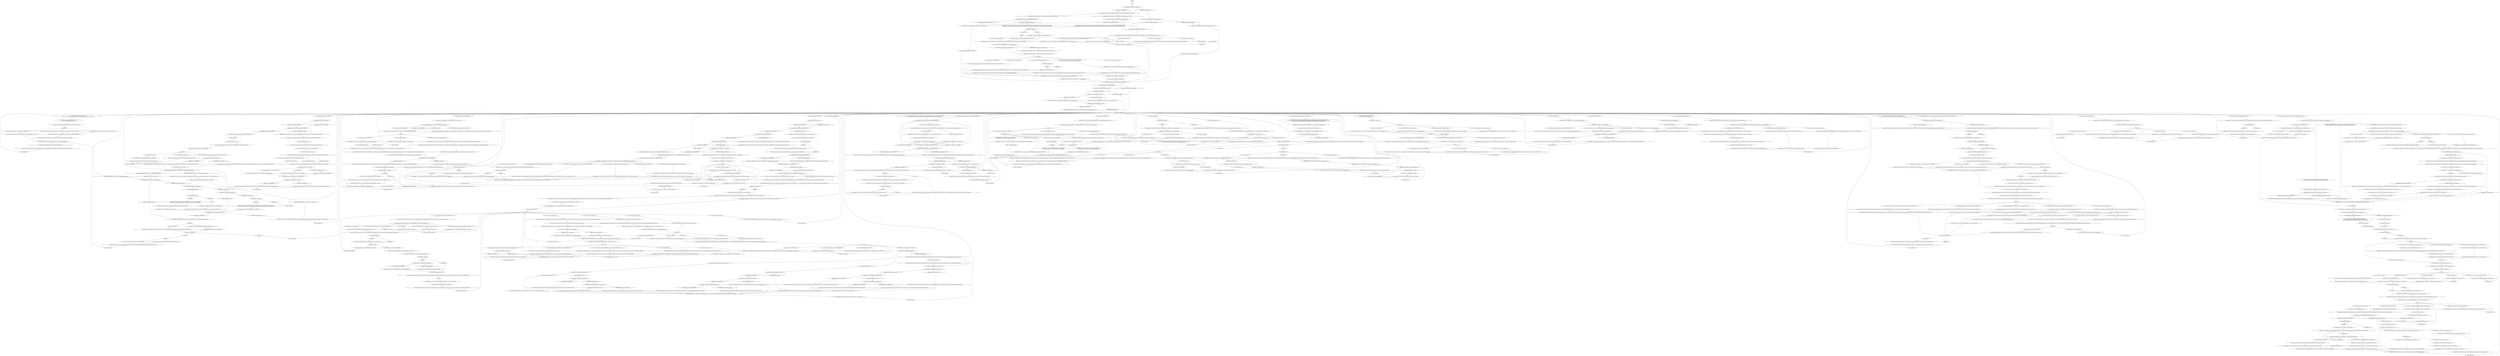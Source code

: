 # PIER / CINDY
# You run across an aspiring graffito artist. She can serve as an introduction to Joyce, and also tells you a little about crime in Martinaise. You can get a brush from her to use on the mother of all walls, and an idea for what to use as paint.
# ==================================================
digraph G {
	  0 [label="START"];
	  1 [label="input"];
	  2 [label="Rhetoric: She means the opposite."];
	  3 [label="Cindy the SKULL: \"I have a weakness for animals. It's the animal-thing again. Damn it.\" She looks at you, a little sad suddenly."];
	  4 [label="Conceptualization: The inspiration will come to her once *hell* is set loose on the streets. It's too calm right now."];
	  5 [label="Cindy the SKULL: \"If you're *really* interested then I'm sorry,\" she whispers, \"but I don't do anti-radiation drugs anymore so I don't know where to get them.\""];
	  6 [label="Cindy the SKULL: Variable[\"TASK.find_the_armoured_gloves\"] == false"];
	  7 [label="Variable[\"TASK.find_the_armoured_gloves\"] == false", shape=diamond];
	  8 [label="!(Variable[\"TASK.find_the_armoured_gloves\"] == false)", shape=diamond];
	  9 [label="Cindy the SKULL: \"Not particularly.\" Her eyes dart across the horizon. \"I wanna keep this as brief as possible, you see. I want to return to painting the world *red*.\""];
	  10 [label="You: \"You'll see. You will *all* see and tremble.\""];
	  11 [label="Cindy the SKULL: \"An *underground cell*? My, my. Sounds big time...\""];
	  12 [label="You: \"Come on, this is no way to treat your revolutionary brother!\""];
	  13 [label="Volition: A cool, damp feeling ripples through you. You realise you needn't have rolled over quite so easily."];
	  14 [label="steban hub"];
	  15 [label="Cindy the SKULL: \"Oh, smart pig, because there *is*...\""];
	  16 [label="Mack Torson: Torson chews thoughtfully at his sausage for some time. \"Hey, Chester, speaking of... do you think Harry ever solved his money situation, or do you think he's gone full hobocop?\""];
	  17 [label="Cindy the SKULL: IsKimHere()"];
	  18 [label="IsKimHere()", shape=diamond];
	  19 [label="!(IsKimHere())", shape=diamond];
	  20 [label="Cindy the SKULL: \"The whole point of graffito being on the street is so *everyone* can see it. No charge -- expression for all.\""];
	  21 [label="You: \"Alright, quit playing, tell me the price. I can make you rich and successful.\""];
	  22 [label="Suggestion: Turn it around -- it's the seller who wields the power in this relationship."];
	  23 [label="Cindy the SKULL: \"Here. Happy?\" The plastic looks sad and damaged, as if it's been ripped out of some bigger piece. A glitzy barnacle of colours covers its surface."];
	  24 [label="Cindy the SKULL: \"Says you.\" She looks you up and down."];
	  25 [label="Cindy the SKULL: \"Suit yourself.\" She tucks away the painting and closes her coat. You hear waves breaking on the nearby shore."];
	  26 [label="Cindy the SKULL: \"Me -- a brickman? I haven't got the snout necessary to snuffle around your filthy yard.\" She spits out her tongue."];
	  27 [label="Jump to: [cindymain]"];
	  28 [label="You: \"So you won't talk about the murder -- but maybe you can tell me something about the murder victim's missing armour?\"\n\"So you won't talk about the murder -- but maybe you can tell us something about the murder victim's missing armour?\""];
	  29 [label="Cindy the SKULL: Variable[\"village.lily_greeting_done\"]"];
	  30 [label="Variable[\"village.lily_greeting_done\"]", shape=diamond];
	  31 [label="!(Variable[\"village.lily_greeting_done\"])", shape=diamond];
	  32 [label="Cindy the SKULL: Variable[\"auto.visited_village\"]"];
	  33 [label="Variable[\"auto.visited_village\"]", shape=diamond];
	  34 [label="!(Variable[\"auto.visited_village\"])", shape=diamond];
	  35 [label="Cindy the SKULL: \"Heh. He was cooler before he started palling about with pigs...\""];
	  36 [label="You: \"I just want to know your name, little lady. No need to get defensive.\"\n\"We just want to know your name, little lady. No need to get defensive.\""];
	  37 [label="Cindy the SKULL: \"Have you got a crush on her? Aching for an opportunity to defend her honour?\""];
	  38 [label="You: \"Yeah, I don't like her either.\""];
	  39 [label="Cindy the SKULL: \"Isn't it part of your job to know all the illustrious personages 'round this shithole? She's the Wild Pines representative. Madame Professional Negotiator in the flesh -- and the flimsy linen.\" Her eyes narrow to slits."];
	  40 [label="Jump to: [cindymain]"];
	  41 [label="Jump to: [cindymain]"];
	  42 [label="You: \"So tell me, what's it like being a SKULL *and* a communist?\""];
	  43 [label="Cindy the SKULL: \"I thought I'd mix it up, you know, summon the forces of crime and social chaos -- with a wall-sized invitation.\""];
	  44 [label="Cindy the SKULL: \"What did you think I was using, aquarelles? This shit is pumped out of government vehicles.\""];
	  45 [label="Jump to: [cindymain]"];
	  46 [label="Cindy the SKULL: \"What'd you think I was using, aquarelles?\""];
	  47 [label="Kim Kitsuragi: \"My fuel oil is for my Kineema. Use your own fuel if you are unable to contain your artistic impulses, but please, leave my Kineema out of it.\""];
	  48 [label="You: \"I'm going to paint a self-portrait, but sort of, you know, *from the inside*, to show people what it's like.\""];
	  49 [label="Savoir Faire: Hmm, doing business with communist dictatorships only works if you've got long-term plans in place... which you don't."];
	  50 [label="Savoir Faire: Good call. He's definitely the type who might be interested in art. Let's go hustle him and score us some extreme *moolah*."];
	  51 [label="Jump to: [Untitled hub]"];
	  52 [label="You: \"Really? You're a miner?\""];
	  53 [label="You: \"I have an opinion on this -- wanna hear it?\" (Proceed.)"];
	  54 [label="Cindy the SKULL: Variable[\"TASK.ask_cindy_about_the_armoured_gloves\"]"];
	  55 [label="Variable[\"TASK.ask_cindy_about_the_armoured_gloves\"]", shape=diamond];
	  56 [label="!(Variable[\"TASK.ask_cindy_about_the_armoured_gloves\"])", shape=diamond];
	  57 [label="Conceptualization: A brush -- an artist? The red splatter is... urban expressionism?"];
	  58 [label="You: \"And there's a little girl wearing the gloves there?\""];
	  59 [label="You: \"No, out of the bourgeoisie.\""];
	  60 [label="Cindy the SKULL: \"So the little piggy is a big, bad communist now...\""];
	  61 [label="Cindy the SKULL: Variable[\"gates.manana_talked_communism_quest\"]"];
	  62 [label="Variable[\"gates.manana_talked_communism_quest\"]", shape=diamond];
	  63 [label="!(Variable[\"gates.manana_talked_communism_quest\"])", shape=diamond];
	  64 [label="You: \"I guess I should just give up, then. Nothing *ever* works out for me.\""];
	  65 [label="You: (With gusto.) \"Oink, oink!\""];
	  66 [label="Cindy the SKULL: \"Wrong. This is exactly how I treat my little brother.\""];
	  67 [label="Mack Torson: Torson chews thoughtfully at his sausage for some time. \"Hey, Chester, I've been wondering... do you think anybody's ever gone full hobocop?\""];
	  68 [label="Jump to: [Cindy the SKULL: \"\"Sure. I know someone who'd love to...\"]"];
	  69 [label="Cindy the SKULL: \"Whoa! Calm it with that shit, cop. I don't have any art you can buy. Geez.\""];
	  70 [label="Cindy the SKULL: \"I don't do 'personal', if that's what you sickos are after. No navel-gazing pieces about what it means to be 'me'.\""];
	  71 [label="Cindy the SKULL: \"What, like your feeble business offer? Are you going to be the turning point in my shitty life story? A little fairy from above?\""];
	  72 [label="Cindy the SKULL: Variable[\"pier.cindy_art_wc_success\"]"];
	  73 [label="Variable[\"pier.cindy_art_wc_success\"]", shape=diamond];
	  74 [label="!(Variable[\"pier.cindy_art_wc_success\"])", shape=diamond];
	  75 [label="Suggestion: Sure, she's all draped up in ironic detachment, but everyone's gotta eat."];
	  76 [label="Jump to: [cindymain]"];
	  77 [label="You: \"No way. Forget it.\" (Chicken out.)"];
	  78 [label="You: \"How would you like a job? I can get you one. A real job with a wage!\""];
	  79 [label="You: \"Let's come back to this later.\""];
	  80 [label="You: \"I don't really have an opinion.\""];
	  81 [label="Savoir Faire: Remember, this isn't about the art or the artist -- this needless purchase implies your *excessive wealth*. Art comes across as more tasteful than simply hanging cash on the wall."];
	  82 [label="Cindy the SKULL: GainTask(\"TASK.ask_little_girl_in_village_about_gloves\")--[[ Variable[ ]]"];
	  83 [label="You: \"I don't know how to put it, but I think we discovered something extra-physical together.\""];
	  84 [label="Cindy the SKULL: \"God, you even talk the same now. Soon you'll be proofreading each other's homework...\""];
	  85 [label="Cindy the SKULL: She nods disdainfully toward the woman performing maintenance on the boat docked next to the pier.\nShe turns her head to face the coast and nods disdainfully toward the woman performing maintenance on the boat docked next to the pier. \nShe turns her head to face the coast and nods disdainfully toward Joyce, performing maintenance on her boat. "];
	  86 [label="ozonnewhorekimhub"];
	  87 [label="You: \"Who is she?\""];
	  88 [label="Cindy the SKULL: \"Pig's not half as dumb as he looks.\" She gives you a stately nod of approval."];
	  89 [label="Cindy the SKULL: \"Pig's not half as dumb as he looks.\" She gives you a stately nod of approval."];
	  90 [label="Cindy the SKULL: \"This place is a sepulcher. We'll paint it red. We bring the raucous -- you bring the sirens.\""];
	  91 [label="Cindy the SKULL: \"You heard your partner, piggy. I'm unstoppable.\""];
	  92 [label="Cindy the SKULL: IsKimHere()"];
	  93 [label="IsKimHere()", shape=diamond];
	  94 [label="!(IsKimHere())", shape=diamond];
	  95 [label="Cindy the SKULL: IsKimHere()"];
	  96 [label="IsKimHere()", shape=diamond];
	  97 [label="!(IsKimHere())", shape=diamond];
	  98 [label="Cindy the SKULL: \"You're a real sad sack, you know that? Go ahead, then.\" She drops the paintbrush at your feet. \"Art it up. Just try not to hurt yourself. And *no self portraits*.\""];
	  99 [label="Cindy the SKULL: Variable[\"pier.cindy_first_greeting_balcony_done\"]"];
	  100 [label="Variable[\"pier.cindy_first_greeting_balcony_done\"]", shape=diamond];
	  101 [label="!(Variable[\"pier.cindy_first_greeting_balcony_done\"])", shape=diamond];
	  102 [label="You: \"I see... blood-clot coins placed as offering to a pulsing threshold. But what does it *mean*?\""];
	  103 [label="You: I could sell it to Garte, hang it up in the Whirling-in-Rags."];
	  104 [label="Cindy the SKULL: Variable[\"XP.find_a_way_inside_harbour\"]"];
	  105 [label="Variable[\"XP.find_a_way_inside_harbour\"]", shape=diamond];
	  106 [label="!(Variable[\"XP.find_a_way_inside_harbour\"])", shape=diamond];
	  107 [label="Cindy the SKULL: \"The streets will flow red once more. A great torrent, rushing down Rue d'Esperance. You wait and see.\" The girl stares at the sailboat by the pier.\n\"The streets will flow red once more. A great torrent, rushing down Rue d'Esperance. You wait and see.\" The girl flicks paint from her brush and onto the wall below."];
	  108 [label="You: \"I'm gonna have to take you in, kid. For possession of drugs.\""];
	  109 [label="You: \"Don't you have a real home?\""];
	  110 [label="Cindy the SKULL: \"Does anyone, in a city like this?\" she replies wistfully, looking around."];
	  111 [label="Electrochemistry: To hell with the art part, man. It's all about the high anyway."];
	  112 [label="Rhetoric: She'd never admit to it anyway."];
	  113 [label="Conceptualization: No-no. It's great."];
	  114 [label="Jump to: [cindymain]"];
	  115 [label="Cindy the SKULL: Variable[\"whirling.orb_communist_dream_perc_olfaction\"]"];
	  116 [label="Variable[\"whirling.orb_communist_dream_perc_olfaction\"]", shape=diamond];
	  117 [label="!(Variable[\"whirling.orb_communist_dream_perc_olfaction\"])", shape=diamond];
	  118 [label="Kim Kitsuragi: The lieutenant lets slip a sigh that seems to suggest this turn was utterly predictable."];
	  119 [label="Composure: Don't look so deflated. Whatever she asks, you keep your chin up!"];
	  120 [label="You: (Reluctantly.) \"Oink, oink.\""];
	  121 [label="Cindy the SKULL: \"Be a good pig, now. No oink, no goods.\""];
	  122 [label="Cindy the SKULL: \"Well, well. Seems like we're dealing with one tough pig. I'm impressed...\""];
	  123 [label="Reaction Speed: Hang on, could it have something to do with that strange *inside-talk* the boiadeiro mentioned?"];
	  124 [label="Cindy the SKULL: \"Just not me.\""];
	  125 [label="Kim Kitsuragi: The lieutenant consults his notebook. \"'Remember Dobreva and Abadanaiz'.\""];
	  126 [label="Chester McLaine: \"Good fucking god, Mack. What is that smell?\""];
	  127 [label="Mack Torson: \"What, you mean the one Vic yoinked off...\""];
	  128 [label="You: (Pretend you're a pig stuck in a cage.) \"Help, let me out. I don't want to DIE!\""];
	  129 [label="You: \"I'm sorry to hear that. I can only imagine the horrors you've seen.\""];
	  130 [label="Cindy the SKULL: \"Sure, piggo.\" She reaches into her heavy coat and pulls out a small piece of plastic coated thick with emulsion."];
	  131 [label="Conceptualization: There's tension in these strokes of genius, a desire to step into a dialogue with the viewer, to provoke them. A meditation on... *Sein und Nichtsein*?"];
	  132 [label="Cindy the SKULL: Variable[\"pier.cindy_art_cop\"]"];
	  133 [label="Variable[\"pier.cindy_art_cop\"]", shape=diamond];
	  134 [label="!(Variable[\"pier.cindy_art_cop\"])", shape=diamond];
	  135 [label="Cindy the SKULL: IsKimHere()"];
	  136 [label="IsKimHere()", shape=diamond];
	  137 [label="!(IsKimHere())", shape=diamond];
	  138 [label="You: \"Catch you later, Cindy.\" [Leave.]"];
	  139 [label="Cindy the SKULL: \"I haven't really started it yet. I'm waiting for the right words.\" She studies the wall, suddenly pensive."];
	  140 [label="Cindy the SKULL: \"Fat chance. But you *can* still do your part to revitalize the neighbourhood.\""];
	  141 [label="Cindy the SKULL: She throws you a conspiratorial glance, then presses her finger to her lips and squints up at the sky -- as though straining to hear something in the distance."];
	  142 [label="nohalflighthub"];
	  143 [label="You: \"Is that heavy fuel oil?\""];
	  144 [label="You: \"This has to be illegal.\""];
	  145 [label="You: \"You'd better hand it over.\""];
	  146 [label="Cindy the SKULL: \"Hello again, officers. Have you come to admire my mural?\""];
	  147 [label="You: Attempt to explain your artistic intentions."];
	  148 [label="You: Variable[\"pier.cindy_concept_rc_succeeded\"]"];
	  149 [label="Variable[\"pier.cindy_concept_rc_succeeded\"]", shape=diamond];
	  150 [label="!(Variable[\"pier.cindy_concept_rc_succeeded\"])", shape=diamond];
	  151 [label="Cindy the SKULL: \"Well, if it's for *art*... But...\" Her eyes narrow to slits. \"What kind of art are we talking about?\""];
	  152 [label="You: \"To be honest, I haven't really thought of anything yet... But I'm sure I will.\""];
	  153 [label="Cindy the SKULL: \"Oh, but I'm all out of fuel oil.\""];
	  154 [label="Cindy the SKULL: \"Stop quivering like jello, then you won't get fucked.\""];
	  155 [label="You: \"That's not fair!\""];
	  156 [label="Cindy the SKULL: \"Didn't we all?\""];
	  157 [label="Cindy the SKULL: Variable[\"pier.cindy_savvy_sales_speech\"]"];
	  158 [label="Variable[\"pier.cindy_savvy_sales_speech\"]", shape=diamond];
	  159 [label="!(Variable[\"pier.cindy_savvy_sales_speech\"])", shape=diamond];
	  160 [label="Cindy the SKULL: IsKimHere()"];
	  161 [label="IsKimHere()", shape=diamond];
	  162 [label="!(IsKimHere())", shape=diamond];
	  163 [label="buyer hub"];
	  164 [label="Cindy the SKULL: \"Look at us, coming to an agreement. Who'd have thought?\" A breeze blows strands of hair across her forehead as she leans into the balustrade."];
	  165 [label="Suggestion: She's grown frustrated with her work and welcomes the opportunity to challenge authority in other ways."];
	  166 [label="Cindy the SKULL: \"You really think I need to be high to see the world as art? Poor unimaginative piggy. How I wouldn't want to have *your* peepers.\""];
	  167 [label="You: \"It's not the nicest place, but I guess it'll have to do.\""];
	  168 [label="Empathy: The wannabe-SKULLS are dear to her. The armour less so."];
	  169 [label="Suggestion: What is it with these SKULLS and *cooperation*? They have to be the nicest violent street gang in Revachol West."];
	  170 [label="You: \"Got it. Enough of that then.\""];
	  171 [label="Jump to: [cindymain]"];
	  172 [label="Jump to: [cindymain]"];
	  173 [label="Cindy the SKULL: \"Pigs and moles, eh? Sounds like something out of a children's fairy story.\""];
	  174 [label="Cindy the SKULL: Variable[\"pier.cindy_esprit_sausage\"]"];
	  175 [label="Variable[\"pier.cindy_esprit_sausage\"]", shape=diamond];
	  176 [label="!(Variable[\"pier.cindy_esprit_sausage\"])", shape=diamond];
	  177 [label="Cindy the SKULL: \"How sad. This little piggy doesn't know very much, does he?\""];
	  178 [label="Cindy the SKULL: \"Whatever. I know someone who's into some pretty underground stuff. You're looking for Steban.\""];
	  179 [label="Kim Kitsuragi: \"Not to interfere in your personal errand, but I wonder whether it might have something to do with that phrase Mañana mentioned overhearing.\""];
	  180 [label="Kim Kitsuragi: \"You're right. How *foolish* of me. Won't happen again, detective.\""];
	  181 [label="Chester McLaine: \"Like, *really* hobocopped? Nah, that stuff's just an urban myth, Headless FALN Rider-level stuff...\""];
	  182 [label="Cindy the SKULL: IsKimHere()"];
	  183 [label="IsKimHere()", shape=diamond];
	  184 [label="!(IsKimHere())", shape=diamond];
	  185 [label="Esprit de Corps: Words are one thing, but he's not letting you follow through with it."];
	  186 [label="You: \"Fine. Whatever. I'll let it slide, but only because I'm interested in your art.\""];
	  187 [label="Cindy the SKULL: \"Too bad, pork sausage, I don't sell my art. The whole point of graffito being on the street is so *everyone* can see it. No charge -- expression for all.\""];
	  188 [label="You: \"If you sell me a piece, I can introduce you to some people. Free wine, celebrities, some sniff...\""];
	  189 [label="Cindy the SKULL: \"They'd be delighted to get their hands on a squealing pink thing like you,\" she hisses. \"Cut off your ears, make some pig soup out of them. Now sod off! You've got nothing to offer that would make me change my mind.\""];
	  190 [label="You: \"I do have something to offer in exchange for your art. Money.\""];
	  191 [label="Cindy the SKULL: Variable[\"pier.cindy_squeal\"]"];
	  192 [label="Variable[\"pier.cindy_squeal\"]", shape=diamond];
	  193 [label="!(Variable[\"pier.cindy_squeal\"])", shape=diamond];
	  194 [label="You: \"That's disgusting.\""];
	  195 [label="Cindy the SKULL: \"Not bad! I guess I'll take it.\" She holds back her excitement as she gives you the painting."];
	  196 [label="Kim Kitsuragi: \"Do you know something about that?\" asks the lieutenant. His question goes ignored."];
	  197 [label="Jump to: [painting success hub]"];
	  198 [label="Cindy the SKULL: Variable[\"auto.on_cindy_balcony\"]"];
	  199 [label="Variable[\"auto.on_cindy_balcony\"]", shape=diamond];
	  200 [label="!(Variable[\"auto.on_cindy_balcony\"])", shape=diamond];
	  201 [label="Cindy the SKULL: \"At first I thought that was just Uli putting me on, but then I saw Steb's cheek. You gave him a right love tap.\" She seems to approve."];
	  202 [label="Cindy the SKULL: \"Anyway, I told him you'd never go in for the posters. Shame. I had some really good ones all planned out.\""];
	  203 [label="Cindy the SKULL: \"Will you look at that! He's not just a pig, he's also a dog. Ain't got no bones for you, doggie.\" Despite the sass, she puts the brush aside and turns to you."];
	  204 [label="You: \"Don't use that tone with me. I am the law.\""];
	  205 [label="Cindy the SKULL: \"On a first-name basis with her, are we? Piggy's moving up in the world.\""];
	  206 [label="skullshub"];
	  207 [label="You: \"SKULLS are silly. What are you even trying to achieve?\""];
	  208 [label="Cindy the SKULL: \"Ooh, police brutality. That's the good stuff!\"\n\"And I need an aircraft carrier. So what?\""];
	  209 [label="You: \"So you don't know what to write?\""];
	  210 [label="Cindy the SKULL: \"Thanks. I'm sure the inspiration will come to me now that I have an official RCM stamp of approval.\""];
	  211 [label="Jump to: [cindymain]"];
	  212 [label="You: \"I like public art. Keep doing what you're doing, don't mind me.\"\n\"I love public art! Don't mind us, keep doing what you're doing.\""];
	  213 [label="Cindy the SKULL: \"We rarely see pigs 'round here, though, just Union cads -- and my name's not Mona, so...\""];
	  214 [label="Kim Kitsuragi: \"Fuel?\" He looks at the empty bucket, then back at her, struck by a sudden realization.\n\"Fuel?\" He looks at the 'paint' dripping down the wall, then back at her, struck by a sudden realization."];
	  215 [label="Cindy the SKULL: \"Yeah, fuel. What'd you think I was using, aquarelles?\""];
	  216 [label="Cindy the SKULL: IsKimHere()"];
	  217 [label="IsKimHere()", shape=diamond];
	  218 [label="!(IsKimHere())", shape=diamond];
	  219 [label="You: Can't I just use paint?"];
	  220 [label="Conceptualization: Are you kidding me? Fuel oil is so much cooler. No way you're disfiguring that beautiful wall with something as pedestrian as ordinary *paint*!"];
	  221 [label="You: \"What if I add some interpretive dance?\""];
	  222 [label="You: \"Stop belittling me, Cindy!\""];
	  223 [label="Cindy the SKULL: \"What for?\""];
	  224 [label="Cindy the SKULL: Variable[\"auto.on_cindy_balcony\"]"];
	  225 [label="Variable[\"auto.on_cindy_balcony\"]", shape=diamond];
	  226 [label="!(Variable[\"auto.on_cindy_balcony\"])", shape=diamond];
	  227 [label="Cindy the SKULL: \"You're a real sad sack, you know that? Go ahead, then.\" She drops her paintbrush into the puddle below. \"Art it up. Just try not to hurt yourself. And *no self portraits*.\""];
	  228 [label="You: The Mega Rich Light-Bending Guy seems blindingly rich."];
	  229 [label="Savoir Faire: I got some vibes from that person inside the container you unlocked in the harbour. Why didn't you speak to them before? Let's head over there right now and fix that."];
	  230 [label="Cindy the SKULL: \"We apologize, but we're currently *not buying the entrapment you're selling*. Please call again later. Thank you.\" She smiles at her own joke."];
	  231 [label="Authority: This battle is not going to be worth your while. Let little miss sass here be."];
	  232 [label="Conceptualization: The right idea is not coming to her. It's excruciating."];
	  233 [label="You: \"Okay, so tell me what you know then.\""];
	  234 [label="Esprit de Corps: In the break room of Precinct 41, Sergeant Mack Torson is just now warming a grey sausage over an electric range. The oil in the pan hisses and pops. Torson is dabbing a spot off his pants when his partner, Satellite-Officer Chester McLaine enters, sniffs the air, and frowns..."];
	  235 [label="Cindy the SKULL: She pretends to think about it for a moment. \"No.\""];
	  236 [label="You: \"Is it money you want? Here, take some. I've got plenty.\" (Offer her 5 reál.)"];
	  237 [label="You: \"I'm not oinking for you.\""];
	  238 [label="Cindy the SKULL: \"Wow. That was easier than I expected. It's almost like you've been *wanting* to do it this whole time...\""];
	  239 [label="Cindy the SKULL: \"There, that wasn't so bad, was it?\""];
	  240 [label="Cindy the SKULL: \"Why would I? That would be so boring.\""];
	  241 [label="Mack Torson: \"What, like you've never reheated leftovers in the break room?\" He skewers the greasy sausage with a small fork and removes it to a limp paper plate."];
	  242 [label="You: Keep listening."];
	  243 [label="You: (Turn to Cindy.) \"Okay, then. Will you help me find the communists?\""];
	  244 [label="Cindy the SKULL: \"Don't come at me with that. You've got nuthin' on me. Not a pork scratching.\""];
	  245 [label="You: \"But you feel at home here, right? Besides, there's nowhere else to go.\""];
	  246 [label="Cindy the SKULL: Variable[\"pier.cindy_art_offered_money\"]"];
	  247 [label="Variable[\"pier.cindy_art_offered_money\"]", shape=diamond];
	  248 [label="!(Variable[\"pier.cindy_art_offered_money\"])", shape=diamond];
	  249 [label="Suggestion: She's locked up tight. What does she want? Maybe it's as simple as asking her. But whine about it so she feels superior."];
	  250 [label="Cindy the SKULL: Variable[\"pier.cindy_squeal_chickened_out\"]"];
	  251 [label="Variable[\"pier.cindy_squeal_chickened_out\"]", shape=diamond];
	  252 [label="!(Variable[\"pier.cindy_squeal_chickened_out\"])", shape=diamond];
	  253 [label="You: \"Let's talk about the price again.\""];
	  254 [label="Physical Instrument: It looks like a palette. Nothing more than a board for mixing paint."];
	  255 [label="Cindy the SKULL: \"Yeah, whatever, Art Cop.\" A wide smile crosses her face. \"Spaces, bodies, shit. Hit me with that lingo!\""];
	  256 [label="Cindy the SKULL: \"*Signature*? Oh yeah, pigster. I sneezed while holding a wet brush. Paint flecked onto the canvas, and voila. You don't get more signature than that.\""];
	  257 [label="Half Light: Is that all she thinks it takes to be an artist? Outperform her with her own style. Make it *yours*."];
	  258 [label="Cindy the SKULL: She hisses at the boat rocking gently on the coastal waves. \"She'd flay my skin. Wear me like a mink the first chance she got.\" A mad grin spreads across her face. \"Unless I got to her first.\""];
	  259 [label="Jump to: [cindymain]"];
	  260 [label="Cindy the SKULL: \"Sure, any time. Us *shit* artists have to help one another.\" She looks down at the wall and frowns. \"Besides, I was out of fuel oil anyway.\""];
	  261 [label="Cindy the SKULL: \"Hello again, officers. Have you come to admire my mural?\""];
	  262 [label="Cindy the SKULL: \"Ask away, pig man, but I don't promise to answer.\" Despite the sass, she puts the brush aside."];
	  263 [label="Cindy the SKULL: \"On a first-name basis with her, are we? Piggy's moving up in the world.\""];
	  264 [label="Empathy: The bemusement in her voice doesn't fully mask genuine tenderness."];
	  265 [label="You: (Get closer and stare her down.) \"Cindy, give me the goddamned brush.\""];
	  266 [label="You: (Stand your ground with a look of weary determination.) \"Cindy, I'm going to stand here till you hand over that paintbrush.\""];
	  267 [label="Cindy the SKULL: \"But, fine, take the brush. I'm all out of fuel oil anyway.\" She drops the paintbrush at your feet."];
	  268 [label="You: \"That's some pretty clever cultural commentary.\""];
	  269 [label="Cindy the SKULL: \"Something to think about next time you're driving around in your pretty little piggy carriage.\""];
	  270 [label="Conceptualization: You know what you've got in that fuel canister you scavenged from your Kineema? Red-dyed heavy fuel oil. Paint and a brush -- you're ready to do this."];
	  271 [label="Cindy the SKULL: \"Uh, what are you doing...?\" She looks disgusted, her individual facial features racing to be the most dramatic expression of her disapproval."];
	  272 [label="Savoir Faire: I got some vibes from the harbour. Let's explore that area again. Who knows what we might find hidden among all those shipping containers."];
	  273 [label="Cindy the SKULL: Variable[\"cargo.crane_container_moved\"]"];
	  274 [label="Variable[\"cargo.crane_container_moved\"]", shape=diamond];
	  275 [label="!(Variable[\"cargo.crane_container_moved\"])", shape=diamond];
	  276 [label="You: \"You're in trouble now, little lady!\""];
	  277 [label="You: \"Does it make you see everything all... art-like?\""];
	  278 [label="Empathy: She really did it. She's proud of it, too."];
	  279 [label="Jump to: [cindymain]"];
	  280 [label="You: \"Wait -- don't you wanna know how I knew to ask you?\""];
	  281 [label="Cindy the SKULL: \"Oh, that's very nice. The little piggy wants to make sausages. Out of what, his little piggy friends?\""];
	  282 [label="Cindy the SKULL: \"Wow. There's a proper *radical* piggy.\""];
	  283 [label="Cindy the SKULL: \"Sure. I know someone who'd love to talk that ideological stuff. You're looking for Steban.\""];
	  284 [label="Half Light: She's got you by the balls, chief. And she intends to squeeze them."];
	  285 [label="Encyclopedia: Incidentally, 'The Saddest Pig in the World' is the title of a popular Gottwaldian children's book, written and illustrated by Moritz Metzger. In '26 it received the prestigious *Kritikerpreis* for youth literature."];
	  286 [label="Jump to: [oinkhub]"];
	  287 [label="Kim Kitsuragi: \"*Ahem*...\" The lieutenant clears his throat."];
	  288 [label="nokimtalkedtomanana"];
	  289 [label="Cindy the SKULL: A strong gust of wind knocks into her. Then she shouts: \"So what, pig? You gonna mock me now? I don't need this.\""];
	  290 [label="Conceptualization: Interesting. You can immediately see multiple ways to interpret this piece. What is the *experience* that the artist is trying to create? What *bodies* and *spaces* are they seeking to explore?"];
	  291 [label="You: (Turn to the lieutenant.) \"Kim, you do it.\""];
	  292 [label="Jump to: [painting success hub]"];
	  293 [label="You: \"The Whirling-in-Rags just lost one of its staff.\""];
	  294 [label="Cindy the SKULL: IsKimHere()"];
	  295 [label="IsKimHere()", shape=diamond];
	  296 [label="!(IsKimHere())", shape=diamond];
	  297 [label="Cindy the SKULL: Variable[\"pier.cindy_offered_job\"]"];
	  298 [label="Variable[\"pier.cindy_offered_job\"]", shape=diamond];
	  299 [label="!(Variable[\"pier.cindy_offered_job\"])", shape=diamond];
	  300 [label="Cindy the SKULL: Variable[\"pier.cindy_know_heavy_fuel_oil\"]"];
	  301 [label="Variable[\"pier.cindy_know_heavy_fuel_oil\"]", shape=diamond];
	  302 [label="!(Variable[\"pier.cindy_know_heavy_fuel_oil\"])", shape=diamond];
	  303 [label="You: \"Well, we got into a little *physical altercation*, but I think he got over it.\""];
	  304 [label="Cindy the SKULL: \"Anyway, at least you convinced him to put up the posters. Good to see the old king covered in proper slogans. I saw one old bird nearly faint coming out of the Frittte.\""];
	  305 [label="Cindy the SKULL: IsKimHere()"];
	  306 [label="IsKimHere()", shape=diamond];
	  307 [label="!(IsKimHere())", shape=diamond];
	  308 [label="Cindy the SKULL: \"Listen to your partner, pig man. Keep your grubby hooves off little old ladies.\" Despite the attitude, she puts the brush aside."];
	  309 [label="You: \"Pissf****t and Fuck the World send their best.\""];
	  310 [label="Cindy the SKULL: \"Ooh, the piggies have learned how to saunter up staircases. I didn't think you could do that with hooves. But -- here you are.\""];
	  311 [label="Cindy the SKULL: IsKimHere()"];
	  312 [label="IsKimHere()", shape=diamond];
	  313 [label="!(IsKimHere())", shape=diamond];
	  314 [label="Rhetoric: She's making a valiant effort to come off as a nihilist, but she's really just an angry little commie. No wonder she was talking about the streets flowing red -- that's what happened during the Revolution."];
	  315 [label="Cindy the SKULL: \"Or what? You'll shoot me down from this ledge and pry the bucket from my dead hands?\"\n\"Or what? You'll push me off this ledge and pry the bucket from my dead hands?\""];
	  316 [label="Cindy the SKULL: \"You ain't seen nothing yet, piggy-boo.\""];
	  317 [label="Jump to: [cindymain]"];
	  318 [label="Cindy the SKULL: Variable[\"pier.cindy_percept_fuel\"]"];
	  319 [label="Variable[\"pier.cindy_percept_fuel\"]", shape=diamond];
	  320 [label="!(Variable[\"pier.cindy_percept_fuel\"])", shape=diamond];
	  321 [label="You: \"Okay, I won't do that. Please just give me some paint and a brush. I need to do some art.\""];
	  322 [label="You: \"I'm doing renovation. It's boring, but necessary.\""];
	  323 [label="Cindy the SKULL: She looks you up and down. \"I think everyone would rather you didn't.\""];
	  324 [label="Cindy the SKULL: \"Sounds like you're just about to live out your self pity, not make a statement. I can't have shit art on my conscience.\""];
	  325 [label="You: \"But I thought you'd like my idea!\""];
	  326 [label="You: \"Nothing. Nothing! Khm...\" (Stop the sneeze while you still can.)"];
	  327 [label="Kim Kitsuragi: The lieutenant furrows his brow at another one of your eccentricisms."];
	  328 [label="You: This place isn't exactly bursting with rich people."];
	  329 [label="Savoir Faire: And become a small-time art peddler? No, think bigger."];
	  330 [label="Cindy the SKULL: Variable[\"cargo.mrlb_is_investor\"]"];
	  331 [label="Variable[\"cargo.mrlb_is_investor\"]", shape=diamond];
	  332 [label="!(Variable[\"cargo.mrlb_is_investor\"])", shape=diamond];
	  333 [label="You: \"We cops don't *like* closed doors or unreachable perches. Or people having high ground on us.\""];
	  334 [label="Jump to: [pier.cindy_concept_rc_succeeded_failed]"];
	  335 [label="Cindy the SKULL: \"They just might be. Rough stuff. If you take the ride, you'd be wise to buckle your little pig-belly up.\""];
	  336 [label="Physical Instrument: I don't condone the idea of using physical force on her. She's a *girl*."];
	  337 [label="Conceptualization: Damn, it was too strong."];
	  338 [label="Cindy the SKULL: \"Let me stop you right there, piggy,\" she interjects, raising her hand. \"You have no idea, do you? No idea -- no brush. Fuck off.\""];
	  339 [label="Cindy the SKULL: The girl erupts in a cackle that seems like it should belong to a much older woman..."];
	  340 [label="You: \"Who's Steban?\""];
	  341 [label="You: \"Does this 'Steban' happen to go around in a white jacket?\"\n\"Does this 'Steban' happen to go around in a jacket like the one I'm wearing?\"\n\"Does this 'Steban' happen to have a jacket like this?\" (Show her the white jacket.)"];
	  342 [label="Inland Empire: A laughing skull. Death hilarious. This is gonna be baaaad..."];
	  343 [label="Jump to: [oinkhub]"];
	  344 [label="Cindy the SKULL: \"Poke your snout around sometime after 22.00 and you might just find them.\""];
	  345 [label="Cindy the SKULL: \"If I wanted to whore myself out for some *Nasenbonbon*, I'd go to Porta Rosa. Or better yet, I'd take you with me and pimp you out to some friends of mine.\""];
	  346 [label="Cindy the SKULL: \"No one cares, I know I don't. So sod off, pig! You've got nothing to change my mind.\""];
	  347 [label="Cindy the SKULL: \"Good call, piggo.\" She smiles to herself, satisfied."];
	  348 [label="You: \"An exquisite commentary on the precious serendipity of the creative process.\""];
	  349 [label="You: \"I have more questions about the painting.\""];
	  350 [label="You: \"They seem to hold you in high esteem.\""];
	  351 [label="Jump to: [cindymain]"];
	  352 [label="Cindy the SKULL: \"It's where they grow whores like that one over there, and their whore men.\""];
	  353 [label="You: \"Fumes are bad for you, okay.\""];
	  354 [label="Cindy the SKULL: \"The government uses such a nice red colour to mark its heavy fuel oil. I simply couldn't resist.\""];
	  355 [label="Cindy the SKULL: Variable[\"pier.joyce_cyclo_caillou_island\"]"];
	  356 [label="Variable[\"pier.joyce_cyclo_caillou_island\"]", shape=diamond];
	  357 [label="!(Variable[\"pier.joyce_cyclo_caillou_island\"])", shape=diamond];
	  358 [label="Cindy the SKULL: She hunches her shoulders and throws you a grim look. \"I say, sod off. You don't have the technical skills to do that.\""];
	  359 [label="You: \"To crush a man's dreams like that... I hope you're happy.\""];
	  360 [label="Cindy the SKULL: Variable[\"cargo.mrlb_wcheck_done_success\"]"];
	  361 [label="Variable[\"cargo.mrlb_wcheck_done_success\"]", shape=diamond];
	  362 [label="!(Variable[\"cargo.mrlb_wcheck_done_success\"])", shape=diamond];
	  363 [label="You: \"I found some drugs in the coal room. Yours?\""];
	  364 [label="Volition: But that would mean he *doesn't* say every pathetic thing that pops in his head."];
	  365 [label="You: \"*Grand* art. Art DeLuxe. The artsy-est, the most ground breaking, the...\""];
	  366 [label="You: \"My nose told me that you're also a communist. We should team up, join forces.\"\n\"I know deep down that you bleed white. You're a communist, Cindy. Admit it.\""];
	  367 [label="You: \"Wait, how am I supposed to get into the apartments if I don't live there?\""];
	  368 [label="You: \"Hmm, why do I feel like there's a catch...\""];
	  369 [label="You: \"Oh, right. Good thinking, Kim.\""];
	  370 [label="Electrochemistry: I bet it's all about the scene for her. Tell her you can introduce her to some artsy jet-setters in Saint-Batiste. Maybe do some lines together in the powder room."];
	  371 [label="You: \"Come on! Isn't there any other way I can prove myself worthy?\""];
	  372 [label="Jump to: [painting success hub]"];
	  373 [label="You: \"You could work for me! Be a police officer.\""];
	  374 [label="Cindy the SKULL: \"It's a sign! Better pay up or you'll anger the terrible beast from... what did you say?\" She knows -- she just wants to ham it up. \"The *threshold*. Careful now, I heard it has a soft spot for smoked pork.\""];
	  375 [label="Cindy the SKULL: Her lips move. \"On fire?\" she whispers to herself."];
	  376 [label="Cindy the SKULL: \"I watched you go in, pig. You aren't telling me anything new.\""];
	  377 [label="Cindy the SKULL: \"Nice vest, officer. Taking art classes now?\""];
	  378 [label="You: \"Let's start with your blood type and go from there.\""];
	  379 [label="You: \"Maybe it's just SKULL solidarity.\""];
	  380 [label="You: \"That's the Wild Pines rep, right?\""];
	  381 [label="Kim Kitsuragi: \"Yes. We should go talk to her.\" He nods in her direction. \"She's a professional negotiator, though. I have the feeling she will be very cooperative -- while telling us nothing.\""];
	  382 [label="Kim Kitsuragi: \"Probably the Wild Pines rep. We should talk to her.\" He nods in her direction. \"She's a professional negotiator, though. I have the feeling she will be very cooperative -- while telling us nothing.\""];
	  383 [label="Cindy the SKULL: \"Have you noticed the *quiet?* Every so often, you might hear a gunshot pierce the air somewhere in Jamrock. But in Martinaise? No gunshots, no sirens. The people are languishing in boredom and complacency.\""];
	  384 [label="Kim Kitsuragi: \"That wasn't paint. It was heavy fuel oil, marked red for use by government vehicles.\""];
	  385 [label="Jump to: [cindymain]"];
	  386 [label="Cindy the SKULL: Variable[\"pier.cindy_second_greeting_balcony_done\"]"];
	  387 [label="Variable[\"pier.cindy_second_greeting_balcony_done\"]", shape=diamond];
	  388 [label="!(Variable[\"pier.cindy_second_greeting_balcony_done\"])", shape=diamond];
	  389 [label="Composure: Her voice sounds different when she speaks this candidly. Older somehow."];
	  390 [label="fuckeduphub"];
	  391 [label="Jump to: [fuckeduphub]"];
	  392 [label="Jump to: [cindymain]"];
	  393 [label="Esprit de Corps: His words are hiding a tinge of excitement -- he's not so detached from your pursuits after all."];
	  394 [label="Savoir Faire: That blindingly rich guy seems the type, the one you met in a container? Let's go hustle him and score us some extreme *moolah*."];
	  395 [label="Jump to: [buyer hub]"];
	  396 [label="Savoir Faire: We haven't got into the harbour yet. Let's worm our way in and scope it out. Some of the best things in life come inside shipping containers."];
	  397 [label="You: \"Hep. Yeah, when were you last tested?\""];
	  398 [label="Jump to: [Untitled hub]"];
	  399 [label="Cindy the SKULL: \"Shoot, piggy. It's what you do, isn't?\""];
	  400 [label="Composure: She doesn't want to sound surprised at anything you say."];
	  401 [label="Cindy the SKULL: \"Well, well. Sounds like quite the snout you've got there...\""];
	  402 [label="Cindy the SKULL: \"I might.\""];
	  403 [label="You: \"Will you tell me?\""];
	  404 [label="Untitled hub"];
	  405 [label="Cindy the SKULL: \"Sounds like you're really serious about meeting Steban. It's touching, sort of.\""];
	  406 [label="Jump to: [steban hub]"];
	  407 [label="You: \"That's really dumb. You should feel embarrassed even suggesting that.\""];
	  408 [label="You: \"I was *totally* about to say that.\""];
	  409 [label="Kim Kitsuragi: The lieutenant nods."];
	  410 [label="Cindy the SKULL: \"That's enough. Off with you, then.\" She makes a lazy shooing motion with her dangling hand."];
	  411 [label="Cindy the SKULL: \"Sorry, even with your fancy degree, you've got nothing to offer me.\""];
	  412 [label="push her more"];
	  413 [label="Cindy the SKULL: \"Blah-blah. I already told you, I'm not for sale, piggo.\" She looks almost disappointed by your lousy offer."];
	  414 [label="Kim Kitsuragi: Even the lieutenant leans in closer to inspect the work."];
	  415 [label="Cindy the SKULL: \"Well, piggo, what do you make of it?\" She sounds almost mocking, waiting for your reaction."];
	  416 [label="Cindy the SKULL: \"Yeah, whatever.\" A wide smile crosses her face. \"Spaces, bodies, shit. Hit me with that lingo!\""];
	  417 [label="You: \"The guy who owns the pawnshop could probably find you some odd jobs to do.\""];
	  418 [label="Cindy the SKULL: \"I think you mean *boring*.\" She scowls. \"Can't anyway. Technically, I'm banned. Not that it's ever stopped me getting my cigs.\""];
	  419 [label="Authority: You're a police officer and a *grown up*. Why are you trying to impress her? Maybe try a different approach? Like climbing up there..."];
	  420 [label="Cindy the SKULL: \"What do I care about some fucking tin egg shells?\""];
	  421 [label="Jump to: [cindymain]"];
	  422 [label="You: \"He's a good comrade. Very advanced, ideologically speaking.\""];
	  423 [label="You: \"Yeah, he's alright.\" (Shrug.)"];
	  424 [label="Jump to: [cindymain]"];
	  425 [label="Jump to: [pier.cindy_concept_rc_succeeded_failed]"];
	  426 [label="cindymain"];
	  427 [label="Cindy the SKULL: \"Good idea, piggies. Run along now, fuck her shit up good. Impound that boat while you're at it. I'd like to watch her *swim* back to Ozonne.\""];
	  428 [label="Cindy the SKULL: \"Oh, but that's the way it should be. The natural order of things.\""];
	  429 [label="You: \"I made up the sending their best part. But I did talk to them.\""];
	  430 [label="Conceptualization: They do say the painter always paints his own portrait."];
	  431 [label="You: \"Cindy, I need some paint. And your brush too.\"\n\"Cindy, I'm going to need your paintbrush.\""];
	  432 [label="You: \"I'm sorry, was the image offensive? Did you survive an avian attack as a child?\""];
	  433 [label="Conceptualization: You know what you should be able to find in your government-issued vehicle? Red-dyed heavy fuel oil."];
	  434 [label="Kim Kitsuragi: \"Perfect, she isn't interested,\" the lieutenant murmurs to himself, \"all the more reason to move on from this little side task.\""];
	  435 [label="Cindy the SKULL: \"Was that it?\" She looks relieved. \"Stop playing with your snout and let's get on with this so you can go back to your stinky sty. You still want this painting or what?\""];
	  436 [label="Jump to: [painting success hub]"];
	  437 [label="Perception (Smell): The mucous gripping the sides of your nostrils is cheering. All scents and odours seem to have left the world; your nasal chambers have become wind tunnels of *very* ticklish particles."];
	  438 [label="Kim Kitsuragi: The lieutenant is desperately searching for another handkerchief."];
	  439 [label="Savoir Faire: That high-net-worth individual -- wasn't he an investor? Let's go convince him to buy some *exclusive* local art."];
	  440 [label="Cindy the SKULL: Variable[\"cargo.mrlb_asked_money\"]"];
	  441 [label="Variable[\"cargo.mrlb_asked_money\"]", shape=diamond];
	  442 [label="!(Variable[\"cargo.mrlb_asked_money\"])", shape=diamond];
	  443 [label="Cindy the SKULL: Variable[\"cargo.mrlb_wcheck_done_success\"]"];
	  444 [label="Variable[\"cargo.mrlb_wcheck_done_success\"]", shape=diamond];
	  445 [label="!(Variable[\"cargo.mrlb_wcheck_done_success\"])", shape=diamond];
	  446 [label="Jump to: [Cindy the SKULL: \"\"Look at us, coming to an agreement...\"]"];
	  447 [label="Cindy the SKULL: \"In which case, they are not mine, and I have several witnesses who will corroborate my statement.\""];
	  448 [label="Cindy the SKULL: \"Fine. I don't care about those wannabe-SKULLS -- and I don't care about your armour.\""];
	  449 [label="You: (Turn to Kim.) \"Don't worry, Kim. I would never make you into a sausage.\""];
	  450 [label="You: \"I guess it does sound a little childish when you say it like that.\""];
	  451 [label="Cindy the SKULL: \"Oink for me, piggy. Just once.\""];
	  452 [label="Authority: It's not the worst indignity you've suffered the last several days, but it is up there."];
	  453 [label="Authority: But it won't be this one."];
	  454 [label="You: \"Wait, what phrase?\""];
	  455 [label="You: (Step back.) \"Is this a... happening?\""];
	  456 [label="Kim Kitsuragi: \"No, we will not shake anyone down today,\" the lieutenant clears up, his voice calm and measured."];
	  457 [label="You: (Squeal a moderate amount.) \"Reeehk, reeehk!\""];
	  458 [label="squeal hub"];
	  459 [label="Hand/Eye Coordination: The angle of the paint drops reveals that they were fired at the canvas with the force of a hand cannon."];
	  460 [label="Cindy the SKULL: \"Damn.\" She's almost ready to abandon the entire endeavour, but then changes her mind. \"Well, it's also *art*. It's a conceptual illusion. Both the tool and the outcome.\""];
	  461 [label="Jump to: [cindymain]"];
	  462 [label="Cindy the SKULL: Variable[\"auto.on_cindy_balcony\"]"];
	  463 [label="Variable[\"auto.on_cindy_balcony\"]", shape=diamond];
	  464 [label="!(Variable[\"auto.on_cindy_balcony\"])", shape=diamond];
	  465 [label="Cindy the SKULL: \"I don't believe it. I've never known those boys to have manners.\""];
	  466 [label="You: \"You mean Joyce?'"];
	  467 [label="You: \"Why all the negativity?\""];
	  468 [label="Kim Kitsuragi: \"You should take the lead, ask her unexpected questions -- you know, do your thing. Don't be afraid to get a bit *wacky*. Throwing her off is our best bet.\""];
	  469 [label="Cindy the SKULL: \"Have you noticed the *quiet?* Every so often, you might hear a gunshot pierce the air somewhere in Jamrock. But in Martinaise? No gunshots, no sirens. The people are languishing in boredom and complacency.\""];
	  470 [label="Cindy the SKULL: \"This place is a sepulcher. We'll paint it red. We bring the raucous -- you bring the sirens.\""];
	  471 [label="Cindy the SKULL: \"What are you gonna do, climb up here? I'm unstoppable.\"\n\"What are you gonna do, throw me off the balcony? I'm unstoppable.\""];
	  472 [label="Cindy the SKULL: \"This place is severely lacking in havoc. Not even the occasional trash can fire to break up the tedium.\""];
	  473 [label="Half Light: How come you're letting this baby rat run circles around you? End this *now*."];
	  474 [label="Cindy the SKULL: \"Fine, take it, I'm all out of fuel oil anyway.\" She drops the paintbrush at your feet."];
	  475 [label="Cindy the SKULL: \"What did you think I was using, aquarelles? Sucked it out of a cop's fuel tank myself -- back in Jamrock.\""];
	  476 [label="Cindy the SKULL: \"You ain't seen nothing yet, piggy-boo.\""];
	  477 [label="Jump to: [cindymain]"];
	  478 [label="Cindy the SKULL: Variable[\"pier.cindy_percept_fuel\"]"];
	  479 [label="Variable[\"pier.cindy_percept_fuel\"]", shape=diamond];
	  480 [label="!(Variable[\"pier.cindy_percept_fuel\"])", shape=diamond];
	  481 [label="You: \"Everything is sad and shit and we need art to make it okay. Just give me the brush.\""];
	  482 [label="Jump to: [cindymain]"];
	  483 [label="You: What about Joyce? She's wealthy."];
	  484 [label="You: Okay, where's a good place to start looking?"];
	  485 [label="Cindy the SKULL: Variable[\"cargo.container_rhetoric_wc\"]"];
	  486 [label="Variable[\"cargo.container_rhetoric_wc\"]", shape=diamond];
	  487 [label="!(Variable[\"cargo.container_rhetoric_wc\"])", shape=diamond];
	  488 [label="Cindy the SKULL: Variable[\"cargo.mrlb_asked_money\"]"];
	  489 [label="Variable[\"cargo.mrlb_asked_money\"]", shape=diamond];
	  490 [label="!(Variable[\"cargo.mrlb_asked_money\"])", shape=diamond];
	  491 [label="You: [Leave.]"];
	  492 [label="You: \"I don't have time for this.\" [Leave.]"];
	  493 [label="You: \"Cool. I have other questions.\" (Conclude.)"];
	  494 [label="Untitled hub (02)"];
	  495 [label="Cindy the SKULL: \"Piggy, I have no idea why I just told you that...\" She looks at you, a little sad suddenly. \"You look like a shaggy dog left in the rain for too long. I have a weakness for animals.\""];
	  496 [label="Cindy the SKULL: \"I think you didn't hear me. Why would I care?\""];
	  497 [label="Cindy the SKULL: \"He might.\""];
	  498 [label="You: \"But you're not going to tell me, are you?\""];
	  499 [label="Cindy the SKULL: \"Now, let's see if you're half as dedicated a communist as you say you are...\""];
	  500 [label="Cindy the SKULL: Variable[\"plaza.kineema_money_beg_option\"]"];
	  501 [label="Variable[\"plaza.kineema_money_beg_option\"]", shape=diamond];
	  502 [label="!(Variable[\"plaza.kineema_money_beg_option\"])", shape=diamond];
	  503 [label="You: \"I'm looking to acquire some original art. Do you have anything?\"\n\"It's your lucky day! I'm looking to acquire some original art by the *crème de la crème*.\""];
	  504 [label="You: \"Both police work and art criticism require analytical talent and informed judgement calls.\""];
	  505 [label="Jump to: [cindymain]"];
	  506 [label="Suggestion: What does she need? You don't have much to give her. Hmm, you could try offering her a job."];
	  507 [label="You: (Point at Joyce.) \"*She* could employ you. She works for the people who own the harbour.\""];
	  508 [label="You: \"I know the leader of the Union. Bet they need an extra hand around the docks.\""];
	  509 [label="Cindy the SKULL: \"Oh really?\" Her eyes flash like stolen coins under moonlight. \"Good to know. That makes even easier pickings.\""];
	  510 [label="Cindy the SKULL: \"Ugh, alright, sad piggy. I'll give you this one -- I saw a little girl in the fishing village running around with military-grade hand-wear. Looked cute as hell.\""];
	  511 [label="Cindy the SKULL: \"So did you two fancy each other?\""];
	  512 [label="Cindy the SKULL: \"Stop, pig. You're gonna make me heave...\""];
	  513 [label="Cindy the SKULL: IsKimHere()"];
	  514 [label="IsKimHere()", shape=diamond];
	  515 [label="!(IsKimHere())", shape=diamond];
	  516 [label="ozonnewhorenokimhub"];
	  517 [label="Encyclopedia: Ozonne is an archipelago two days' travel away from Revachol. Its moneyed residents, used to posh restaurants and upscale boutiques, rarely have reason to visit Martinaise."];
	  518 [label="Jump to: [cindymain]"];
	  519 [label="Kim Kitsuragi: \"Let's be realistic. What are you going to do, climb up there?\"\n\"Let's be realistic. What are you going to do, throw her off the balcony?\""];
	  521 [label="Kim Kitsuragi: \"Oh well.\" He shrugs. \"Nothing we can do about it now.\""];
	  522 [label="You: \"For art. It's for art, okay?\""];
	  523 [label="Cindy the SKULL: \"I ain't helping no pigs fool honest, upstanding citizens. I'm not an *antisocial element*.\""];
	  524 [label="You: \"I didn't realize you were so petty and insecure.\""];
	  525 [label="Cindy the SKULL: \"Your partner here gets it. Anything else I can *not* do for you, gentlemen?\" She gives you both a mischievous smile."];
	  526 [label="Cindy the SKULL: \"Anything else you want? I'm in a good mood -- but it won't last long.\""];
	  527 [label="Cindy the SKULL: Variable[\"auto.on_cindy_balcony\"]"];
	  528 [label="Variable[\"auto.on_cindy_balcony\"]", shape=diamond];
	  529 [label="!(Variable[\"auto.on_cindy_balcony\"])", shape=diamond];
	  530 [label="Cindy the SKULL: \"Had a battery of tests just last week. I'm practically a patchwork of interesting critters. Kind of like a man o' war.\" Despite the attitude, she puts the brush aside."];
	  531 [label="Jump to: [pier.cindy_concept_rc_succeeded_failed]"];
	  532 [label="Jump to: [cindymain]"];
	  533 [label="You: \"Where did you get these then?\""];
	  534 [label="You: \"Do you have any idea what happened to the hanged man's armour?\""];
	  535 [label="You: \"I'm searching for a bunch of *mole people*.\""];
	  536 [label="You: (Through gritted teeth.) \"Oink.\""];
	  537 [label="Cindy the SKULL: IsKimHere()"];
	  538 [label="IsKimHere()", shape=diamond];
	  539 [label="!(IsKimHere())", shape=diamond];
	  540 [label="You: \"Hold on, what else can you tell me about this Steban?\""];
	  541 [label="You: \"Do you know the passphrase?\""];
	  542 [label="Cindy the SKULL: \"Guess this is what happens when two pigs put their heads together...\" She seems slightly disappointed."];
	  543 [label="Cindy the SKULL: \"Why would I? That would be so boring.\""];
	  544 [label="Chester McLaine: \"Now you got to ask yourself, Mack. Are you desperate enough for *hobo mustard*?\""];
	  545 [label="Half Light: The *happening*, it's happening!!"];
	  546 [label="Savoir Faire: There has to be a way to convince her... Everyone has a price."];
	  547 [label="Cindy the SKULL: \"I thought you were a pig?\" She squashes her nose with a thumb so it resembles a snout."];
	  548 [label="Cindy the SKULL: \"I don't have a price. If I wanted to whore myself out, I'd go to Porta Rosa. Or better yet, I'd take you with me and pimp you out to some friends of mine.\""];
	  549 [label="Empathy: This place might be rotten, but at least it's hers."];
	  550 [label="Cindy the SKULL: \"'I can only imagine the horrors,'\" she mocks you in a squeaky voice. \"I'm not your Channel 8 charity case. Sod off! No one here needs saving.\""];
	  551 [label="You: (Don't push her.) \"Okay, okay. I'll back off.\""];
	  552 [label="You: \"I don't care what you sell me and I don't care what you do with your money. It's your choice.\""];
	  553 [label="You: (Squeal ignominiously.) \"*Reeehk!* *Reeehk!* *Reeehk!*\""];
	  554 [label="Jump to: [squeal hub]"];
	  555 [label="Cindy the SKULL: \"Awww, c'mon! I was just starting to have some fun.\""];
	  556 [label="Cindy the SKULL: Variable[\"pier.cindy_art_seen_palette\"]"];
	  557 [label="Variable[\"pier.cindy_art_seen_palette\"]", shape=diamond];
	  558 [label="!(Variable[\"pier.cindy_art_seen_palette\"])", shape=diamond];
	  559 [label="You: \"It's just a mixing palette.\""];
	  560 [label="Pain Threshold: Lowball her. The wretched are used to rolling with the punches."];
	  561 [label="Cindy the SKULL: \"Oh, I *know* they need an extra hand. Especially after that cargo went mysteriously missing last week.\""];
	  562 [label="Conceptualization: You know what you've got in that fuel canister you scavenged from your Kineema? Red-dyed heavy fuel oil. Time to get to *proper* work, artiste."];
	  563 [label="You: \"Isn't armour... art? Art for the, uhm, body?\""];
	  564 [label="Jump to: [cindymain]"];
	  565 [label="You: \"Hold on. What's Ozonne?\""];
	  566 [label="Cindy the SKULL: Variable[\"pier.cindy_main_hub_reached\"]  and  Variable[\"pier.cindy_first_greet_roof\"] == false"];
	  567 [label="Variable[\"pier.cindy_main_hub_reached\"]  and  Variable[\"pier.cindy_first_greet_roof\"] == false", shape=diamond];
	  568 [label="!(Variable[\"pier.cindy_main_hub_reached\"]  and  Variable[\"pier.cindy_first_greet_roof\"] == false)", shape=diamond];
	  569 [label="Cindy the SKULL: \"Cite me the statute that says you can't paint murals with fuel oil, and I promise I'll cease and desist.\""];
	  570 [label="You: Right on. No way I'm settling for paint if even children are painting with fuel oil."];
	  571 [label="Conceptualization: That beautiful wall deserves nothing less."];
	  572 [label="communisthub"];
	  573 [label="Cindy the SKULL: IsTHCPresent(\"communist\")"];
	  574 [label="IsTHCPresent(\"communist\")", shape=diamond];
	  575 [label="!(IsTHCPresent(\"communist\"))", shape=diamond];
	  576 [label="You: \"I'm going to create a highly detailed skeleton of an ancient bird that went extinct a hundred million years ago.\""];
	  577 [label="Cindy the SKULL: \"What do you think I'm trying to paint here -- a mural for a better tomorrow? Why do you really need it?\""];
	  578 [label="Jump to: [cindymain]"];
	  579 [label="Half Light: But the rest doesn't come. You exhale softly -- no spittle, no shout. It's over. Just like that."];
	  580 [label="Drama: The pre-sneeze hype is unreal."];
	  581 [label="Kim Kitsuragi: The lieutenant is desperately searching for a handkerchief."];
	  582 [label="Savoir Faire: I got some vibes from that container you moved with the crane in the harbour. Let's see what's inside. There isn't a door yet that Savvy's VIP status couldn't open."];
	  583 [label="Savoir Faire: Good call. He certainly seems the type. Let's go hustle him and score us some extreme *moolah*."];
	  584 [label="Jump to: [cindymain]"];
	  585 [label="Jump to: [Untitled hub]"];
	  586 [label="You: \"Is that bed in the coal room yours?\""];
	  587 [label="Reaction Speed: Something about skulls, gloves... what was it? Maybe it'll come to you later."];
	  588 [label="Joyce Messier: The woman on the boat does not notice her staring."];
	  589 [label="Empathy: She did it herself. Pumped it out. She's proud of it, too."];
	  590 [label="You: Man, that's lame..."];
	  591 [label="You: \"One of the Union guys said there's someone trying to organize an *underground revolutionary cell*.\"\n\"Mañana at the harbour said there's someone organizing an *underground revolutionary cell*.\""];
	  592 [label="Kim Kitsuragi: \"It was not a concern of mine.\" The lieutenant blinks once."];
	  593 [label="You: \"Do you know where to find him?\""];
	  594 [label="oinkhub"];
	  595 [label="Cindy the SKULL: \"Use your little piggy brain. I'm sure *someone* will let you in...\""];
	  596 [label="Cindy the SKULL: Variable[\"pier.cindy_authority_wont_let_in\"]"];
	  597 [label="Variable[\"pier.cindy_authority_wont_let_in\"]", shape=diamond];
	  598 [label="!(Variable[\"pier.cindy_authority_wont_let_in\"])", shape=diamond];
	  599 [label="Cindy the SKULL: \"What's that? The piggy's looking to get into the art market?\" Her eyes light up. \"Watch out or you'll be auctioned off and face the chop!\" She draws a line across her throat with a thumb."];
	  600 [label="You: \"I'm not a pig. I am *The Law*. Show me what you're selling or I will shake you down.\""];
	  601 [label="Empathy: But how does she make a living? How does she keep a roof over her head? It must be hard."];
	  602 [label="You: \"Don't you have anything personal? Show me your most conceptual *chef-d'oeuvre*.\""];
	  603 [label="You: \"One day something will come along and pull you out of the muck.\""];
	  604 [label="You: Convince her to show you her art."];
	  605 [label="You: Variable[\"pier.cindy_art_wc_success\"]"];
	  606 [label="Variable[\"pier.cindy_art_wc_success\"]", shape=diamond];
	  607 [label="!(Variable[\"pier.cindy_art_wc_success\"])", shape=diamond];
	  608 [label="Physical Instrument: It looks like a palette. Nothing more than a board for mixing paint."];
	  609 [label="Savoir Faire: Remember, this is a *buyer's* market. You're the one who's in charge of pricing."];
	  610 [label="Kim Kitsuragi: The lieutenant remains perfectly still except to give you a devastating case of side-eye."];
	  611 [label="Cindy the SKULL: \"Alright. Can't complain about that. You've got yourself a deal.\" She gives you the painting."];
	  612 [label="Conceptualization: Oops, my apologies. I guess I was trying too hard..."];
	  613 [label="Cindy the SKULL: \"Could've been her. Small kid with giant white armoured hands. If you've seen one of them you've seen them all.\""];
	  614 [label="Cindy the SKULL: Variable[\"pier.cindy_lily_logic\"]"];
	  615 [label="Variable[\"pier.cindy_lily_logic\"]", shape=diamond];
	  616 [label="!(Variable[\"pier.cindy_lily_logic\"])", shape=diamond];
	  617 [label="Logic: There weren't any other small girls in the village."];
	  618 [label="Cindy the SKULL: She squints her eyes..."];
	  619 [label="You: \"I met your friend Steban.\""];
	  620 [label="Cindy the SKULL: \"You should listen to your partner every once in a while. He's not so dim as you are.\""];
	  621 [label="You: \"You seem pretty cool. Who are you?\""];
	  622 [label="You: \"You keep looking off to the side -- what are you looking at?\""];
	  623 [label="You: \"Hold on. What's Ozonne?\""];
	  624 [label="Cindy the SKULL: \"Figures. All of you are liars. They're such sweet boys, though, aren't they? My sweet, sweet wannabe-SKULLS. They'll never be accepted. But their hearts are in the right place.\""];
	  625 [label="You: \"Why are you so committed to defacing the building?\""];
	  626 [label="Cindy the SKULL: \"Have you got any kids? Because you sound like the world's saddest dad right now.\""];
	  627 [label="Jump to: [cindymain]"];
	  628 [label="You: \"The apocalypse is coming. I need to warn people.\""];
	  629 [label="Cindy the SKULL: Variable[\"pier.cindy_first_goodbye\"]"];
	  630 [label="Variable[\"pier.cindy_first_goodbye\"]", shape=diamond];
	  631 [label="!(Variable[\"pier.cindy_first_goodbye\"])", shape=diamond];
	  632 [label="Half Light: You tilt your head back, close your eyes, and get ready to snap it all forward..."];
	  633 [label="back off from sneeze"];
	  634 [label="Savoir Faire: That blindingly rich guy is the type. Sure, he said he doesn't carry much money on him, but he must have something else to trade. Let's hustle!"];
	  635 [label="Savoir Faire: Good call. Sure, he said he doesn't carry much money on him, but he must have something else to trade. Let's hustle!"];
	  636 [label="nokiming"];
	  637 [label="Empathy: You've *lessened* her desire to deface the building."];
	  638 [label="Cindy the SKULL: \"And what do *you* know about politics?\" She squints at you suspiciously."];
	  639 [label="You: \"That's what we need to talk about. I don't *know* who I'm supposed to be making sausages out of!\""];
	  640 [label="Cindy the SKULL: IsKimHere()"];
	  641 [label="IsKimHere()", shape=diamond];
	  642 [label="!(IsKimHere())", shape=diamond];
	  643 [label="Composure: Yes, somehow you managed to oink with at least a modicum of dignity."];
	  644 [label="You: \"That's fine. I'm pretty sure it's 'Remember Dobreva and Abadanaiz'.\""];
	  645 [label="Cindy the SKULL: \"Intra-piggy conflict. Very cool...\" For a moment her eyes appear to light up."];
	  646 [label="Cindy the SKULL: \"Huh. I guess this little piggy has done his legwork after all...\" She sounds slightly disappointed."];
	  647 [label="Chester McLaine: He chuckles. \"Doesn't mean Harry isn't givin' it a good try, though.\""];
	  648 [label="You: \"Okay, Cindy. Does that mean you'll help me find the communists?\""];
	  649 [label="Cindy the SKULL: Variable[\"pier.artist_hl_happening\"]"];
	  650 [label="Variable[\"pier.artist_hl_happening\"]", shape=diamond];
	  651 [label="!(Variable[\"pier.artist_hl_happening\"])", shape=diamond];
	  652 [label="Cindy the SKULL: \"I don't do 'happenings', I like to leave a *mark*.\" She looks at you as if she's ready to wound you, then stares at the red paint running down the wall."];
	  653 [label="Cindy the SKULL: \"Come on! You really need to bring home the bacon.\" She chuckles."];
	  654 [label="Physical Instrument: As said before, it's a palette. Nothing to see here."];
	  655 [label="reaction hub"];
	  656 [label="Cindy the SKULL: \"That it? Alright. It all helps.\" She gives you the painting."];
	  657 [label="Cindy the SKULL: \"Is that all you've got, piggy? Looks like the job market has failed me *once again*.\" Wind howls between the nearby apartment blocks. \"No job, no art. What a pity.\""];
	  658 [label="You: \"C'mon Cindy, just help me out here.\""];
	  659 [label="Cindy the SKULL: \"If you haven't been there, the village is a shithole down the coast from the main plaza.\" She waves her hand in a general westward direction. \"Have a good time.\""];
	  660 [label="Cindy the SKULL: \"And here I was trying to be polite. Just can't win with you pigs.\" Despite the sass, she puts the brush aside."];
	  661 [label="Cindy the SKULL: \"Can't you tell? I'm painting a beautiful mural. An aero-graffito visible from low orbit...\""];
	  662 [label="Cindy the SKULL: \"Have you ever tried your hand at graffito? When faced with a blank wall, most people write unimaginative stuff like *Pigs Go Home* and *Mona was here*.\""];
	  663 [label="You: \"Fumes are bad for you.\""];
	  664 [label="Kim Kitsuragi: \"Red-dyed heavy fuel oil intended for exclusive use in government vehicles, to be precise,\" he says, studying the contents of Cindy's bucket."];
	  665 [label="Cindy the SKULL: \"There, there, piggy,\" she says in mock compassion. \"I guess art just isn't really *you*. Cause you suck. In life. And in everything.\""];
	  666 [label="You: \"What's your name, miss? You seem to be engaged in an illegal activity.\""];
	  667 [label="Cindy the SKULL: \"Yes. I keep hoping a shaft will collapse on me, but somehow it never happens.\""];
	  668 [label="Cindy the SKULL: IsKimHere()"];
	  669 [label="IsKimHere()", shape=diamond];
	  670 [label="!(IsKimHere())", shape=diamond];
	  671 [label="Cindy the SKULL: \"Ugh, alright, piggy. I'll give you this one. I saw a little girl in the fishing village running around with military-grade hand-wear. Looked cute as hell.\""];
	  672 [label="Kim Kitsuragi: For the briefest instant, the lieutenant's hand hesitates above the notebook he's scribbling in."];
	  673 [label="Cindy the SKULL: IsKimHere()"];
	  674 [label="IsKimHere()", shape=diamond];
	  675 [label="!(IsKimHere())", shape=diamond];
	  676 [label="Cindy the SKULL: \"Keep your money. What I want from you's better than gold...\""];
	  677 [label="Drama: Are we witnessing a performance, perhaps? Play along."];
	  678 [label="Conceptualization: Forget this *public* art. She must have something private and esoteric. Something that tormented her until she brought it into existence."];
	  679 [label="Cindy the SKULL: \"You call this a living?\" She gestures to her surroundings. \"Look around you, hog-man, we're all bleeding out on the slab.\""];
	  680 [label="You: \"Yes, I'm a pig, but only if we decide to deconstruct what it *means* to be a pig.\""];
	  681 [label="Cindy the SKULL: IsKimHere()"];
	  682 [label="IsKimHere()", shape=diamond];
	  683 [label="!(IsKimHere())", shape=diamond];
	  684 [label="Jump to: [painting success hub]"];
	  685 [label="Esprit de Corps: Not in a million years."];
	  686 [label="Suggestion: Humiliation wasn't enough for her? How about you offer her something -- like a job?"];
	  687 [label="Cindy the SKULL: She juts out her hand, letting you examine the piece. Three red splotches have been shot at a diagonal across the surface. Tinier spots of various colours fan out from the same point of origin."];
	  688 [label="Inland Empire: It's one of those ink-blot tests. An invitation to connect with the *divine*."];
	  689 [label="Cindy the SKULL: \"Of course you don't. Why do I even bother? Just cough up the money!\""];
	  690 [label="Empathy: She is. Despite the demeanour, playing this game brings no joy to her. She cares about art and her private relationship to it."];
	  691 [label="You: (Tickle the longest of your nasal hairs.)"];
	  692 [label="Cindy the SKULL: \"That's what I said, piglet.\""];
	  693 [label="Cindy the SKULL: \"If you say so. I like to think that my trigeminal nerve painted it.\""];
	  694 [label="You: \"How much do you want for it?\""];
	  695 [label="You: \"I'll pay 25 reál.\""];
	  696 [label="Cindy the SKULL: Variable[\"pier.cindy_know_heavy_fuel_oil\"]  and  CheckItem(\"fuel_canister_rcm\")"];
	  697 [label="Variable[\"pier.cindy_know_heavy_fuel_oil\"]  and  CheckItem(\"fuel_canister_rcm\")", shape=diamond];
	  698 [label="!(Variable[\"pier.cindy_know_heavy_fuel_oil\"]  and  CheckItem(\"fuel_canister_rcm\"))", shape=diamond];
	  699 [label="You: \"Who is she?\""];
	  700 [label="Cindy the SKULL: \"Have you got a crush on her? Aching for an opportunity to defend her honour?\""];
	  701 [label="You: \"Aren't you a young lady trying to look old?\""];
	  702 [label="Kim Kitsuragi: \"Actually -- there is a shortage of people who talk to us in a normal, calm, informative manner.\""];
	  703 [label="Cindy the SKULL: \"I like your idea. Should've thought of it myself. I don't need this kind of competition in my neighbourhood.\""];
	  704 [label="Cindy the SKULL: \"That's pretty fucked up, even for you, piggo.\""];
	  705 [label="Jump to: [brushhub]"];
	  706 [label="You: \"What's your problem?\""];
	  707 [label="Cindy the SKULL: \"Insult me all you want. You're still an art cop sans art materials.\""];
	  708 [label="You: Wait, you can *hear* wealth?"];
	  709 [label="Untitled hub"];
	  710 [label="Jump to: [Untitled hub]"];
	  711 [label="Jump to: [pier.cindy_concept_rc_succeeded_failed]"];
	  712 [label="You: \"I like bumpy rides. Know where I can get more?\""];
	  713 [label="Untitled hub"];
	  714 [label="Endurance: In this vision of hers, you are mutually opportunistic organisms. Growing like mould on the streets."];
	  715 [label="Conceptualization: She's probably not a good example of the gang either. *Or* maybe these SKULLS are more of an art movement than a gang."];
	  716 [label="You: \"That's right. I'm gonna make juicy sausage links out of the entire 41st Precinct.\""];
	  717 [label="Cindy the SKULL: A wicked grin extends across her face."];
	  718 [label="You: \"What's that?\""];
	  719 [label="You: \"That's very helpful. Thank you, Cindy.\""];
	  720 [label="Cindy the SKULL: \"See, Steban's a bit on the paranoid side. He's got all these *mega secret passphrases*, to keep out infiltrators and the like. You can't join the meeting without one.\""];
	  721 [label="You: \"But you're not going to tell me, are you?\""];
	  722 [label="Cindy the SKULL: \"Now, let's see if you're half as dedicated a communist as you say you are...\""];
	  723 [label="Chester McLaine: \"... that hobo in front of the Frittte? Hahaha!\""];
	  724 [label="Jump to: [Cindy the SKULL: \"\"Sure. I know someone who'd love to...\"]"];
	  725 [label="Chester McLaine: \"You mean, like, is he out there right now, sleeping in a storm drain, chasin' down rats for leads?\""];
	  726 [label="Authority: No one speaks to a police officer in that tone. Show the little missy here her place."];
	  727 [label="Cindy the SKULL: She stares at you, fearlessly, waiting for a response."];
	  728 [label="You: \"If all your art is free, how do you make a living?\""];
	  729 [label="Shivers: Nearby, a hoarse bark barrels through an alleyway that sits between two monstrous squats. No one walks down there anymore, but the nostrils of those who pass by in wet weather still detect the sickly scent of gasohol and burnt hair."];
	  730 [label="Jump to: [cindymain]"];
	  731 [label="You: \"Really? You're just going to let go of a chance to milk some stupid piggo rolling in cash?\""];
	  732 [label="Cindy the SKULL: \"Squeal. Then maybe we can talk business.\""];
	  733 [label="Cindy the SKULL: \"Good little piglet,\" she says with words coated in butter."];
	  734 [label="You: \"Interesting. What I really want to know is -- what do you call this new style?\""];
	  735 [label="You: \"I can part with 50 reál.\""];
	  736 [label="Empathy: She may antagonize you but she's still a struggling artist with no prospects. She *needs* as much money as you can give."];
	  737 [label="You: \"I know a little girl in the village -- Little Lily.\""];
	  738 [label="Logic: That's fine. You don't need her to tell you, because you *already know it*."];
	  739 [label="Cindy the SKULL: Variable[\"pier.cindy_main_hub_reached\"]"];
	  740 [label="Variable[\"pier.cindy_main_hub_reached\"]", shape=diamond];
	  741 [label="!(Variable[\"pier.cindy_main_hub_reached\"])", shape=diamond];
	  742 [label="You: \"Do you know anything about the recent murder?\""];
	  743 [label="You: \"SKULLS are cool. Can *I* be a SKULL?\""];
	  744 [label="You: \"Okay then. How's that?\""];
	  745 [label="Cindy the SKULL: \"We weren't put on this earth to make your life pleasant, fuck-o.\""];
	  746 [label="You: \"I'm gonna have to stop you. This is hooliganism.\""];
	  747 [label="Jump to: [muralhub]"];
	  748 [label="You: \"Fuel?\""];
	  749 [label="Composure: Hatred? Disgust? It's difficult to tell which of the two is more present in her girlish features."];
	  750 [label="Encyclopedia: Red-dyed heavy fuel oil is only used in government vehicles. Or at least that's the idea."];
	  751 [label="You: \"Is that government fuel oil?\""];
	  752 [label="Cindy the SKULL: CheckItem(\"fuel_canister_rcm\")"];
	  753 [label="CheckItem(\"fuel_canister_rcm\")", shape=diamond];
	  754 [label="!(CheckItem(\"fuel_canister_rcm\"))", shape=diamond];
	  755 [label="Cindy the SKULL: IsKimHere()"];
	  756 [label="IsKimHere()", shape=diamond];
	  757 [label="!(IsKimHere())", shape=diamond];
	  758 [label="fuelorpainhub"];
	  759 [label="You: \"And then I'm going to paint it red using heavy fuel oil. And then I'm going to fucking light it on fire.\""];
	  760 [label="Cindy the SKULL: IsKimHere()"];
	  761 [label="IsKimHere()", shape=diamond];
	  762 [label="!(IsKimHere())", shape=diamond];
	  763 [label="Savoir Faire: Told you! Told you these artist-types repel wealth."];
	  764 [label="You: \"I'm an artist too.\" (Your nostrils flare involuntarily.)"];
	  765 [label="Conceptualization: Perhaps not *everyone* is an artist after all."];
	  766 [label="You: \"AHHH--\""];
	  767 [label="Savoir Faire: Nah, she'd probably send the entire Wild Pines legal team after you if she knew you were trading goods around their harbour. She's ready and poised for a *hostile takeover*."];
	  768 [label="Savoir Faire: Good call. He's already handed over 100 reál. Let's hustle him for even more *moolah*."];
	  769 [label="Kim Kitsuragi: \"The streets will not flow red with anything. Who are you?\""];
	  770 [label="Cindy the SKULL: IsKimHere()"];
	  771 [label="IsKimHere()", shape=diamond];
	  772 [label="!(IsKimHere())", shape=diamond];
	  773 [label="You: \"That's right. We've evolved.\""];
	  774 [label="Jump to: [cindymain]"];
	  775 [label="Cindy the SKULL: \"It doesn't *have to* do anything at all. Nothing does.\" She looks at the paint dripping down the wall. \"Like me. Right now, I'm doing nothing at all.\""];
	  776 [label="Empathy: If there's pain about any particular home she's lost, she's buried it deep, fortified herself against it."];
	  777 [label="Untitled hub"];
	  778 [label="You: \"Actually I don't have an opinion. I lied.\""];
	  779 [label="Cindy the SKULL: \"Lying is cool, I guess.\" She absent-mindedly paints a red streak on her left cheek."];
	  780 [label="You: Better not to."];
	  781 [label="Empathy: Damn me and my affinity to farm animals, she's probably thinking. She hopes the information is useless."];
	  782 [label="Authority: She only gave it to you because she doesn't see you as competition."];
	  783 [label="arto2"];
	  784 [label="You: \"Cool. No brush then. Not a problem.\""];
	  785 [label="Cindy the SKULL: \"You're about to cry internally, aren't you piggy?\" She utters a disapproving grunt. \"Pathetic. Just give up, art isn't for you.\""];
	  786 [label="Perception (Smell): Your olfactory department wants you to know that it accepts no responsibility for wherever this line of interrogation leads you."];
	  787 [label="You: \"Come on, Cindy. From one communist to another, help me out.\""];
	  788 [label="Cindy the SKULL: \"Oh, fine, I'll help. But first, I want something from *you*...\""];
	  789 [label="Kim Kitsuragi: The lieutenant, needless to say, is not impressed."];
	  790 [label="Jump to: [cindymain]"];
	  791 [label="Chester McLaine: \"Yeah, I could see it. He's always been weird about money stuff.\""];
	  792 [label="Savoir Faire: Relax, it's all part of her *image*."];
	  793 [label="You: \"No, I'm an Art Cop. I chase down works of lazy derivation in the heated battle for original aesthetics.\""];
	  794 [label="Cindy the SKULL: \"Not him -- you. I want *you* to squeal for me, pork chop.\""];
	  795 [label="You: \"Show it to me.\" (Study it closer.)"];
	  796 [label="Physical Instrument: Tool? Maybe she's onto something after all. Athletes are simultaneously tools and artists -- bodies chiselled to a singular purpose."];
	  797 [label="Cindy the SKULL: \"Ask away.\""];
	  798 [label="Kim Kitsuragi: \"We have a policy that means we cannot hire any SKULL members onto the force.\""];
	  799 [label="Suggestion: Try as you might, you just can't fathom what a young rebel dressed like a granny would want from you. She certainly isn't a flowers and chocolate kinda girl."];
	  800 [label="Cindy the SKULL: Variable[\"pier.cindy_savvy_sales_speech\"]"];
	  801 [label="Variable[\"pier.cindy_savvy_sales_speech\"]", shape=diamond];
	  802 [label="!(Variable[\"pier.cindy_savvy_sales_speech\"])", shape=diamond];
	  803 [label="Authority: You're a police officer and a *grown up*. Why are you trying to impress her? Maybe try a different approach?"];
	  804 [label="You: \"You might find armour useful if the streets flow red once more.\""];
	  805 [label="Cindy the SKULL: \"I'm Cindy the fucking SKULL -- what else do you want to know? Date of birth? Blood type? The last time I was tested for Hep C?\""];
	  806 [label="Kim Kitsuragi: \"Go where? Accosting a minor?\""];
	  807 [label="Cindy the SKULL: \"They'll never be SKULLS. But...\" She softens. \"But their hearts are in the right place.\""];
	  808 [label="Cindy the SKULL: \"Madame Professional Negotiator in the flesh -- and the flimsy linen.\" She narrows her eyes. \"Something morbid about old ladies trying to look young.\""];
	  809 [label="Jump to: [cindymain]"];
	  810 [label="Cindy the SKULL: Variable[\"pier.cindy_rhetoric_communist\"]"];
	  811 [label="Variable[\"pier.cindy_rhetoric_communist\"]", shape=diamond];
	  812 [label="!(Variable[\"pier.cindy_rhetoric_communist\"])", shape=diamond];
	  813 [label="Cindy the SKULL: Variable[\"pier.cindy_percept_fuel\"]"];
	  814 [label="Variable[\"pier.cindy_percept_fuel\"]", shape=diamond];
	  815 [label="!(Variable[\"pier.cindy_percept_fuel\"])", shape=diamond];
	  816 [label="Perception (Smell): That smell coming from her paint bucket -- it's not paint, it's heavy fuel oil."];
	  817 [label="Cindy the SKULL: \"Something to think about next time you're driving around in your pretty little piggy-carriage.\""];
	  818 [label="Kim Kitsuragi: \"That fuel oil was marked red for use by government vehicles only.\" He looks at the empty bucket.\n\"That fuel oil was marked red for use by government vehicles only.\" He looks at the 'paint' dripping down the wall with a frown."];
	  819 [label="Conceptualization: You don't have the skills to execute something like this in practice, but, oh boy, the idea's going to blow her fucking mind!"];
	  820 [label="You: \"For my motor carriage. We're going undercover.\""];
	  821 [label="Cindy the SKULL: \"Then you have time to find your own *fucking* brush.\""];
	  822 [label="Cindy the SKULL: \"Ooh. Not only have you found my address, you've discovered my biggest secret: I'm a coal miner.\""];
	  823 [label="You: \"Got it.\""];
	  824 [label="Reaction Speed: She immediately regrets telling you -- but it's too late."];
	  825 [label="You: \"Piss and Fuck told me.\""];
	  826 [label="You: \"It's not. It's very serious.\""];
	  827 [label="You: \"Just tell me what you want me to do!\""];
	  828 [label="Cindy the SKULL: \"Sure, I do. Steban trusts me.\""];
	  829 [label="You: \"Perfect, this is all very *on-brand* for you. Love that little persona you've created.\""];
	  830 [label="Cindy the SKULL: \"Fuck outta here,\" she bursts out laughing. \"This 'let's get through this together' type of stuff doesn't work on me. Especially if it's coming from a pig!\""];
	  831 [label="Cindy the SKULL: \"Uh-oh, you're manipulating me!\" She sounds almost fascinated by this discovery. \"I do like a chance to rip off some stupid piggos. And I need a pack of cigarettes. And some paint.\""];
	  832 [label="Cindy the SKULL: IsKimHere()"];
	  833 [label="IsKimHere()", shape=diamond];
	  834 [label="!(IsKimHere())", shape=diamond];
	  835 [label="You: \"Would you describe this as one of your signature pieces?\""];
	  836 [label="Cindy the SKULL: \"Yes, my artistic integrity.\" It's impossible to tell whether she's being serious or not."];
	  837 [label="Cindy the SKULL: \"Art-ishoo.\""];
	  838 [label="Cindy the SKULL: \"Sixty seven thousand reál. And your head on a silver tray.\""];
	  839 [label="buying hub"];
	  840 [label="You: \"How about 10 reál?\""];
	  841 [label="Jump to: [painting success hub]"];
	  842 [label="Savoir Faire: Splendid! Your first physical asset. But no time to stop -- money grows old unless it keeps moving. You need to find a *buyer*, preferably someone who will pay a high price for such an *exclusive* piece from a local artist."];
	  843 [label="You: \"You could work behind the counter at the local Frittte? Seems easy enough.\""];
	  844 [label="Cindy the SKULL: \"You think he'd allow me back into his store? No chance. Not unless he wanted to lose his stock all of a sudden.\""];
	  845 [label="Cindy the SKULL: Variable[\"pier.cindy_know_heavy_fuel_oil\"]  and  CheckItem(\"fuel_canister_rcm\")"];
	  846 [label="Variable[\"pier.cindy_know_heavy_fuel_oil\"]  and  CheckItem(\"fuel_canister_rcm\")", shape=diamond];
	  847 [label="!(Variable[\"pier.cindy_know_heavy_fuel_oil\"]  and  CheckItem(\"fuel_canister_rcm\"))", shape=diamond];
	  848 [label="Cindy the SKULL: Variable[\"apt.student_posters_okay\"]"];
	  849 [label="Variable[\"apt.student_posters_okay\"]", shape=diamond];
	  850 [label="!(Variable[\"apt.student_posters_okay\"])", shape=diamond];
	  851 [label="Cindy the SKULL: \"I ain't no snitch, pigstein.\" She wrinkles her nose. \"Go forth and forage in someone else's shit. No shortage of squealers in these parts.\""];
	  852 [label="Cindy the SKULL: She hisses: \"That Ozonne whore. *Someone's* gotta keep an eye on her.\""];
	  853 [label="muralhub"];
	  854 [label="You: \"Yeah, I don't like her either.\""];
	  855 [label="Cindy the SKULL: \"It's where they grow whores like her, and their whore men.\""];
	  856 [label="You: \"But I really want to be a SKULL.\""];
	  857 [label="Perception (Smell): That isn't a fresh paint smell coming from the wall. She's using heavy fuel oil."];
	  858 [label="You: \"But, Cindy, art is bigger than either of us.\""];
	  859 [label="Cindy the SKULL: \"Such is the bloody law of the bloody streets, you wankstain.\""];
	  860 [label="Cindy the SKULL: IsKimHere()"];
	  861 [label="IsKimHere()", shape=diamond];
	  862 [label="!(IsKimHere())", shape=diamond];
	  863 [label="You: Evrart can buy it on behalf of the Union."];
	  864 [label="Savoir Faire: There must be *someone* around here with heavy pockets and an interest in the local art. Tell you what, have a wander round and I'll let you know if I hear any wealth."];
	  865 [label="You: (Whip out your finger pistols.) \"It's your lucky day! I'm looking to acquire some original art by the *crème de la crème*.\""];
	  866 [label="Cindy the SKULL: \"The streets will flow red once more. A great torrent, rushing down Rue d'Esperance. You wait and see.\" The girl stares at the sailboat by the pier.\n\"The streets will flow red once more. A great torrent, rushing down Rue d'Esperance. You wait and see.\" The girl flicks paint from her brush and onto the wall below."];
	  867 [label="Conceptualization: Her neurons must be on fire, the heat creating waves and ripples in all she sees -- above all, in her painting."];
	  868 [label="Jump to: [Cindy the SKULL: \"\"Sure. I know someone who'd love to...\"]"];
	  869 [label="Cindy the SKULL: \"A right communist. Who runs a *mega cool* and *very secret* meeting.\""];
	  870 [label="Cindy the SKULL: \"God, if he isn't the saddest pig in the world...\""];
	  871 [label="Cindy the SKULL: \"Steban's group meets only at night, in an old room in these apartments here. It just so happens you're in luck: Their weekly meeting is *tonight*.\""];
	  872 [label="Cindy the SKULL: \"Just that he's a real communist. Not like the play-acting you've been doing. The rest you'll have to see for yourself.\""];
	  873 [label="Cindy the SKULL: \"Hold on. You didn't think it would be that easy, did you?\""];
	  874 [label="Cindy the SKULL: Variable[\"gates.manana_talked_communism_quest\"]"];
	  875 [label="Variable[\"gates.manana_talked_communism_quest\"]", shape=diamond];
	  876 [label="!(Variable[\"gates.manana_talked_communism_quest\"])", shape=diamond];
	  877 [label="Cindy the SKULL: IsKimHere()"];
	  878 [label="IsKimHere()", shape=diamond];
	  879 [label="!(IsKimHere())", shape=diamond];
	  880 [label="Cindy the SKULL: \"That's enough. Off with you then.\" She makes a lazy shooing motion with her dangling hand."];
	  881 [label="small art hub"];
	  882 [label="Kim Kitsuragi: \"Great, the little foray into the art world continues,\" murmurs the lieutenant, looking up."];
	  883 [label="Cindy the SKULL: \"Okay, whatever, piggy. Time to leech off each other like the parasites we are. Let me see what I've got...\" She reaches into her heavy coat and pulls out a small piece of plastic coated thick with emulsion."];
	  884 [label="Cindy the SKULL: \"Do I need to come over there and pull on your curly tail? Squeal already!\" She grins with power."];
	  885 [label="You: \"I want to see your painting again.\""];
	  886 [label="painting success hub"];
	  887 [label="You: \"Someone got killed here. A five millimetre calibre, point-blank range.\""];
	  888 [label="Jump to: [painting success hub]"];
	  889 [label="Cindy the SKULL: \"What about it?\" She tilts her head, waiting for your offer."];
	  890 [label="Cindy the SKULL: \"What's that? The piggy's looking to get into the art market with a snappy business pitch?\" Her eyes light up. \"Watch out or you'll be auctioned off and face the chop!\" She draws a line across her throat with a thumb."];
	  891 [label="You: \"What are you doing to the wall?\""];
	  892 [label="You: \"Just answer some questions okay?\""];
	  893 [label="Jump to: [cindymain]"];
	  894 [label="You: \"I've got you cornered! Hand over that brush!\"\n\"I'm sorry for invading your personal space like this, but I'm going to take that paintbrush from you, kiddo.\" "];
	  895 [label="You: \"I think they're afraid of you.\""];
	  896 [label="You: \"The Wild Pines rep?\""];
	  897 [label="You: \"You mean Joyce?'"];
	  898 [label="Cindy the SKULL: \"Something morbid about old ladies trying to look young.\""];
	  899 [label="Cindy the SKULL: She throws you a conspiratorial glance, then presses her finger to her lips and squints up at the sky -- as though straining to hear something in the distance."];
	  900 [label="Cindy the SKULL: IsKimHere()"];
	  901 [label="IsKimHere()", shape=diamond];
	  902 [label="!(IsKimHere())", shape=diamond];
	  903 [label="kimfuelhub"];
	  904 [label="You: \"Hey, Kim. Do you think you could lend me some of your fuel oil?\""];
	  905 [label="You: \"Kim, my friend. Would you be willing to sacrifice some of your fuel oil for art?\""];
	  906 [label="Cindy the SKULL: She shrugs. \"But I'm still gonna write some damned good graffito on this wall.\""];
	  907 [label="brushhub"];
	  908 [label="arthub"];
	  909 [label="Cindy the SKULL: \"But boring. You're not using my lovely brush to spread boredom.\""];
	  910 [label="Cindy the SKULL: \"Then get your brush from fucking *art*.\""];
	  911 [label="Cindy the SKULL: The coat gets flung over her head as she braces for impact."];
	  912 [label="Cindy the SKULL: CheckItem(\"lieutenants_handkerchief\")"];
	  913 [label="CheckItem(\"lieutenants_handkerchief\")", shape=diamond];
	  914 [label="!(CheckItem(\"lieutenants_handkerchief\"))", shape=diamond];
	  915 [label="Savoir Faire: That blindingly rich guy is certainly the type. He's already handed over 100 reál. Let's hustle him for even more *moolah*."];
	  916 [label="Cindy the SKULL: \"Yeah, I can see that. Cool mutations.\" She crosses her arms."];
	  917 [label="Cindy the SKULL: \"Yeah, you got me now. The dynamic between us has completely changed.\" She crosses her arms."];
	  918 [label="Cindy the SKULL: \"Yeah?\""];
	  919 [label="Reaction Speed: This is the Cindy that misters 'Piss' and 'Fuck' said had the armoured gloves. Play it cool now..."];
	  920 [label="Cindy the SKULL: \"No-no. That's all the snitching Cindy the SKULL does for today. Actually, I don't even know why I told you what I just told you...\""];
	  921 [label="Kim Kitsuragi: \"Or a weakness for police officers, miss.\" He makes a note in his notebook. \"Thank you either way.\""];
	  922 [label="Empathy: She wants it to be something true -- and *total*."];
	  923 [label="Cindy the SKULL: \"Thank you for passing on the message -- now run along, piggy.\""];
	  924 [label="Perception (Sight): She *does* have eyes that seem to be smeared with coal."];
	  925 [label="Cindy the SKULL: \"From a guy on Boogie Street. Porta Rosa. Go there after midnight and you can get all kinds of funny things. Veterans of the People's Pile selling their stash.\""];
	  926 [label="Cindy the SKULL: \"Yeah... Not gonna hold my breath, piggy. You look like you'd suck. At... everything really,\" she quickly adds."];
	  927 [label="You: (Attempt to establish contact.) \"Hey, sister. Let's talk *politics* for a minute.\""];
	  928 [label="You: \"I'm looking for comrades to help me fire up the Great Mazovian Sausage Grinder. Will you help me?\""];
	  929 [label="Cindy the SKULL: \"Oh, did I hurt the very serious pig's feelings?\""];
	  930 [label="Cindy the SKULL: \"Yes, it really does...\""];
	  931 [label="You: \"Will you help me find him?\""];
	  932 [label="Jump to: [steban hub]"];
	  933 [label="Kim Kitsuragi: \"Of course you were, detective. Apologies for interrupting.\" The lieutenant smiles to himself."];
	  934 [label="Conceptualization: No, you weren't. Otherwise you *would have* said it. In truth, it was quite beyond your associative powers."];
	  935 [label="Chester McLaine: \"Hey, if you wanna dress that up, I think there's still that old bottle of mustard logged in evidence...\" He's already laughing at his own joke-in-progress."];
	  936 [label="Kim Kitsuragi: The lieutenant straightens his back, waiting to see where this is going."];
	  937 [label="Cindy the SKULL: \"This 'little persona' will grind you into a sausage if you don't stop. I'm not a sellout.\""];
	  938 [label="You: \"I'm after something a little more challenging. I have an Actual Art Degree, after all.\""];
	  939 [label="Cindy the SKULL: \"Ooh, little piggy knows the big words. What a waste of a perfectly good saucisson, stuffing it full of artspeak.\""];
	  940 [label="You: \"Let me in. Let me hear what you have to say.\""];
	  941 [label="Cindy the SKULL: \"Blah-blah. I'm not for sale, piggo.\" She looks almost disappointed by your lousy offer."];
	  942 [label="You: (Squeal, but only a little.) \"Reeeh.\""];
	  943 [label="Cindy the SKULL: \"Fuck-a-doodle-doo!\" She stifles an outburst of laughter. \"And what job would that be? Cutting you into rashers?\""];
	  944 [label="You: \"You're exploring the liminal space between being and unbeing. A cunning juxtaposition.\""];
	  945 [label="You: \"So you painted this with a sneeze? Truly remarkable... a clear sign of a *genius*!\""];
	  946 [label="Cindy the SKULL: Cindy picks the dirt out of her fingernails as you stand there, quiet and clueless. Without looking up, she says: \"Ask something or piss off, swine.\""];
	  947 [label="Drama: Hmph, her improv skills could do with some work. That was a *pathetic* performance. Are we supposed to be scared? NONE OF US ARE SCARED!"];
	  948 [label="You: \"I'm sorry, but I'm going to have to ask you again: Give me the brush, please.\""];
	  949 [label="Reaction Speed: Could that girl have been Little Lily? It's not a bad place to start."];
	  950 [label="Cindy the SKULL: \"Sod off, pig man. Art is above the law.\" Despite the sass, she puts the brush aside."];
	  951 [label="You: \"Why all the negativity?\""];
	  952 [label="Conceptualization: That's rich coming from a young girl dressed up like a granny."];
	  953 [label="Cindy the SKULL: Variable[\"pier.cindy_composure_granny\"]"];
	  954 [label="Variable[\"pier.cindy_composure_granny\"]", shape=diamond];
	  955 [label="!(Variable[\"pier.cindy_composure_granny\"])", shape=diamond];
	  956 [label="Cindy the SKULL: \"Watch your back, ungulate. You've got eyes on you.\""];
	  957 [label="You: \"That's some clever cultural commentary.\""];
	  958 [label="Cindy the SKULL: Variable[\"pier.cindy_encyc_fuel\"]"];
	  959 [label="Variable[\"pier.cindy_encyc_fuel\"]", shape=diamond];
	  960 [label="!(Variable[\"pier.cindy_encyc_fuel\"])", shape=diamond];
	  961 [label="Cindy the SKULL: Variable[\"pier.cindy_concept_rc_succeeded_failed\"]"];
	  962 [label="Variable[\"pier.cindy_concept_rc_succeeded_failed\"]", shape=diamond];
	  963 [label="!(Variable[\"pier.cindy_concept_rc_succeeded_failed\"])", shape=diamond];
	  964 [label="Cindy the SKULL: She sighs. \"You got me, pigshit. I don't make for a very good SKULL. I like animals too much. Simians and... pigs.\""];
	  965 [label="Cindy the SKULL: Variable[\"pier.cindy_concept_rc_succeeded\"]"];
	  966 [label="Variable[\"pier.cindy_concept_rc_succeeded\"]", shape=diamond];
	  967 [label="!(Variable[\"pier.cindy_concept_rc_succeeded\"])", shape=diamond];
	  968 [label="You: \"It's the phoenix, get it? What do you say?\""];
	  969 [label="You: \"Thanks, Cindy.\" (Pick up the brush.)"];
	  970 [label="Half Light: You feel the biggest sneeze of your life itching its way to the centre of your face..."];
	  971 [label="Cindy the SKULL: Variable[\"cargo.mrlb_greet_done\"]"];
	  972 [label="Variable[\"cargo.mrlb_greet_done\"]", shape=diamond];
	  973 [label="!(Variable[\"cargo.mrlb_greet_done\"])", shape=diamond];
	  974 [label="Savoir Faire: Yes, if you know what to listen for. That's what happens when you've been in the game for as long as I have. Your senses get *tuned in* to more opportune frequencies."];
	  975 [label="Cindy the SKULL: Variable[\"cargo.mrlb_is_investor\"]"];
	  976 [label="Variable[\"cargo.mrlb_is_investor\"]", shape=diamond];
	  977 [label="!(Variable[\"cargo.mrlb_is_investor\"])", shape=diamond];
	  978 [label="Cindy the SKULL: \"Yes, Uncle Maynard. *Huge* trouble.\" She crosses her arms. \"You're going to take out your metal detector and your collection of bottle caps and shrapnel.\""];
	  0 -> 1
	  1 -> 462
	  2 -> 637
	  3 -> 668
	  4 -> 398
	  5 -> 533
	  6 -> 8
	  6 -> 7
	  7 -> 510
	  8 -> 671
	  9 -> 825
	  9 -> 233
	  10 -> 926
	  11 -> 283
	  12 -> 66
	  13 -> 537
	  14 -> 368
	  14 -> 719
	  14 -> 540
	  14 -> 367
	  15 -> 720
	  16 -> 725
	  17 -> 18
	  17 -> 19
	  18 -> 936
	  19 -> 649
	  20 -> 546
	  21 -> 548
	  22 -> 552
	  22 -> 731
	  23 -> 290
	  24 -> 888
	  25 -> 461
	  26 -> 657
	  27 -> 426
	  28 -> 420
	  29 -> 30
	  29 -> 31
	  30 -> 949
	  31 -> 32
	  32 -> 33
	  32 -> 34
	  33 -> 82
	  34 -> 659
	  35 -> 848
	  36 -> 660
	  37 -> 518
	  38 -> 89
	  39 -> 898
	  40 -> 426
	  41 -> 426
	  42 -> 964
	  43 -> 747
	  44 -> 589
	  45 -> 426
	  46 -> 752
	  47 -> 477
	  48 -> 704
	  49 -> 395
	  50 -> 164
	  51 -> 709
	  52 -> 667
	  53 -> 918
	  54 -> 56
	  54 -> 55
	  55 -> 919
	  56 -> 713
	  57 -> 961
	  58 -> 920
	  59 -> 60
	  60 -> 868
	  61 -> 62
	  61 -> 63
	  62 -> 341
	  63 -> 593
	  64 -> 870
	  65 -> 238
	  66 -> 286
	  67 -> 181
	  68 -> 283
	  69 -> 20
	  70 -> 346
	  71 -> 729
	  72 -> 73
	  72 -> 74
	  73 -> 75
	  74 -> 297
	  75 -> 190
	  76 -> 426
	  77 -> 555
	  78 -> 943
	  79 -> 25
	  80 -> 689
	  81 -> 736
	  82 -> 114
	  83 -> 512
	  84 -> 848
	  85 -> 749
	  86 -> 896
	  86 -> 466
	  86 -> 699
	  87 -> 39
	  88 -> 518
	  89 -> 564
	  90 -> 573
	  91 -> 336
	  92 -> 93
	  92 -> 94
	  93 -> 214
	  94 -> 748
	  95 -> 96
	  95 -> 97
	  96 -> 903
	  97 -> 45
	  98 -> 969
	  99 -> 100
	  99 -> 101
	  100 -> 146
	  101 -> 107
	  102 -> 374
	  103 -> 329
	  104 -> 105
	  104 -> 106
	  105 -> 272
	  106 -> 396
	  107 -> 770
	  108 -> 447
	  109 -> 110
	  110 -> 776
	  111 -> 532
	  112 -> 40
	  113 -> 48
	  114 -> 426
	  115 -> 116
	  115 -> 117
	  116 -> 786
	  117 -> 283
	  118 -> 404
	  119 -> 718
	  120 -> 239
	  121 -> 343
	  122 -> 643
	  123 -> 288
	  124 -> 932
	  125 -> 408
	  125 -> 369
	  125 -> 407
	  126 -> 241
	  127 -> 723
	  128 -> 69
	  129 -> 550
	  130 -> 886
	  131 -> 556
	  132 -> 133
	  132 -> 134
	  133 -> 255
	  134 -> 416
	  135 -> 136
	  135 -> 137
	  136 -> 196
	  137 -> 657
	  138 -> 629
	  139 -> 853
	  140 -> 744
	  140 -> 856
	  141 -> 469
	  142 -> 265
	  142 -> 266
	  142 -> 948
	  143 -> 755
	  144 -> 569
	  145 -> 315
	  146 -> 711
	  147 -> 148
	  148 -> 149
	  148 -> 150
	  149 -> 965
	  150 -> 965
	  151 -> 908
	  152 -> 821
	  153 -> 300
	  154 -> 364
	  155 -> 859
	  156 -> 703
	  157 -> 158
	  157 -> 159
	  158 -> 763
	  159 -> 22
	  160 -> 161
	  160 -> 162
	  161 -> 912
	  162 -> 580
	  163 -> 483
	  163 -> 228
	  163 -> 103
	  163 -> 328
	  163 -> 863
	  164 -> 526
	  165 -> 57
	  166 -> 111
	  167 -> 775
	  168 -> 400
	  169 -> 715
	  170 -> 923
	  171 -> 426
	  172 -> 426
	  173 -> 450
	  173 -> 826
	  174 -> 176
	  174 -> 175
	  175 -> 126
	  176 -> 283
	  177 -> 868
	  178 -> 340
	  179 -> 408
	  179 -> 369
	  179 -> 454
	  179 -> 407
	  180 -> 645
	  181 -> 647
	  182 -> 184
	  182 -> 183
	  183 -> 456
	  184 -> 244
	  185 -> 244
	  186 -> 187
	  187 -> 546
	  188 -> 345
	  189 -> 760
	  190 -> 681
	  191 -> 192
	  191 -> 193
	  192 -> 686
	  193 -> 250
	  194 -> 24
	  195 -> 842
	  196 -> 657
	  197 -> 886
	  198 -> 200
	  198 -> 199
	  199 -> 803
	  200 -> 419
	  201 -> 848
	  202 -> 424
	  203 -> 165
	  204 -> 950
	  205 -> 467
	  205 -> 854
	  205 -> 623
	  206 -> 170
	  206 -> 207
	  206 -> 743
	  207 -> 899
	  208 -> 473
	  209 -> 662
	  210 -> 2
	  211 -> 426
	  212 -> 210
	  213 -> 922
	  214 -> 384
	  215 -> 354
	  216 -> 217
	  216 -> 218
	  217 -> 818
	  218 -> 385
	  219 -> 220
	  220 -> 95
	  221 -> 323
	  222 -> 154
	  223 -> 907
	  224 -> 225
	  224 -> 226
	  225 -> 98
	  226 -> 227
	  227 -> 969
	  228 -> 975
	  229 -> 446
	  230 -> 5
	  231 -> 532
	  232 -> 270
	  233 -> 496
	  234 -> 174
	  235 -> 673
	  236 -> 676
	  237 -> 121
	  238 -> 13
	  239 -> 452
	  240 -> 738
	  241 -> 935
	  242 -> 544
	  243 -> 724
	  244 -> 186
	  245 -> 289
	  246 -> 248
	  246 -> 247
	  247 -> 413
	  248 -> 941
	  249 -> 371
	  250 -> 251
	  250 -> 252
	  251 -> 506
	  252 -> 249
	  253 -> 889
	  254 -> 459
	  255 -> 292
	  256 -> 257
	  257 -> 194
	  257 -> 945
	  257 -> 691
	  257 -> 348
	  257 -> 734
	  258 -> 657
	  259 -> 426
	  260 -> 782
	  261 -> 334
	  262 -> 165
	  263 -> 565
	  263 -> 38
	  263 -> 951
	  264 -> 379
	  264 -> 429
	  264 -> 350
	  264 -> 895
	  265 -> 474
	  266 -> 626
	  267 -> 845
	  268 -> 316
	  269 -> 627
	  270 -> 41
	  271 -> 860
	  272 -> 446
	  273 -> 274
	  273 -> 275
	  274 -> 582
	  275 -> 104
	  276 -> 978
	  277 -> 166
	  278 -> 353
	  278 -> 145
	  278 -> 957
	  279 -> 426
	  280 -> 9
	  281 -> 449
	  281 -> 59
	  281 -> 716
	  281 -> 639
	  282 -> 234
	  283 -> 340
	  284 -> 718
	  285 -> 788
	  286 -> 594
	  287 -> 179
	  288 -> 498
	  288 -> 644
	  289 -> 729
	  290 -> 608
	  291 -> 610
	  292 -> 886
	  293 -> 509
	  294 -> 296
	  294 -> 295
	  295 -> 798
	  296 -> 26
	  297 -> 298
	  297 -> 299
	  298 -> 799
	  299 -> 191
	  300 -> 301
	  300 -> 302
	  301 -> 433
	  302 -> 813
	  303 -> 201
	  304 -> 424
	  305 -> 306
	  305 -> 307
	  306 -> 806
	  307 -> 203
	  308 -> 165
	  309 -> 465
	  310 -> 333
	  310 -> 492
	  310 -> 276
	  310 -> 773
	  311 -> 312
	  311 -> 313
	  312 -> 702
	  313 -> 893
	  314 -> 810
	  315 -> 627
	  316 -> 317
	  317 -> 426
	  318 -> 320
	  318 -> 319
	  319 -> 426
	  320 -> 527
	  321 -> 224
	  322 -> 909
	  323 -> 391
	  324 -> 783
	  325 -> 703
	  326 -> 197
	  327 -> 633
	  328 -> 971
	  329 -> 395
	  330 -> 331
	  330 -> 332
	  331 -> 440
	  332 -> 394
	  333 -> 917
	  334 -> 961
	  335 -> 867
	  336 -> 211
	  337 -> 858
	  337 -> 155
	  337 -> 524
	  338 -> 783
	  339 -> 281
	  340 -> 869
	  341 -> 497
	  342 -> 451
	  343 -> 594
	  344 -> 14
	  345 -> 189
	  346 -> 760
	  347 -> 730
	  348 -> 693
	  349 -> 797
	  350 -> 807
	  351 -> 426
	  352 -> 38
	  352 -> 951
	  353 -> 269
	  354 -> 752
	  355 -> 356
	  355 -> 357
	  356 -> 513
	  357 -> 517
	  358 -> 432
	  358 -> 706
	  358 -> 325
	  359 -> 665
	  360 -> 361
	  360 -> 362
	  361 -> 915
	  362 -> 634
	  363 -> 335
	  364 -> 391
	  365 -> 338
	  366 -> 401
	  367 -> 595
	  368 -> 15
	  369 -> 409
	  370 -> 881
	  371 -> 732
	  372 -> 886
	  373 -> 294
	  374 -> 947
	  375 -> 968
	  376 -> 511
	  377 -> 425
	  378 -> 305
	  379 -> 807
	  380 -> 808
	  381 -> 468
	  382 -> 468
	  383 -> 90
	  384 -> 46
	  385 -> 426
	  386 -> 387
	  386 -> 388
	  387 -> 146
	  388 -> 310
	  389 -> 40
	  390 -> 321
	  390 -> 221
	  390 -> 222
	  391 -> 390
	  392 -> 426
	  393 -> 246
	  394 -> 164
	  395 -> 163
	  396 -> 446
	  397 -> 530
	  398 -> 777
	  399 -> 774
	  400 -> 658
	  400 -> 563
	  400 -> 804
	  401 -> 115
	  402 -> 403
	  403 -> 235
	  404 -> 64
	  404 -> 827
	  404 -> 787
	  404 -> 236
	  405 -> 871
	  406 -> 14
	  407 -> 180
	  408 -> 933
	  409 -> 542
	  410 -> 790
	  411 -> 760
	  412 -> 940
	  412 -> 551
	  413 -> 157
	  414 -> 23
	  415 -> 131
	  416 -> 292
	  417 -> 844
	  418 -> 657
	  419 -> 578
	  420 -> 280
	  420 -> 658
	  420 -> 563
	  420 -> 804
	  421 -> 426
	  422 -> 84
	  423 -> 35
	  424 -> 426
	  425 -> 961
	  426 -> 138
	  426 -> 143
	  426 -> 147
	  426 -> 534
	  426 -> 28
	  426 -> 927
	  426 -> 431
	  426 -> 309
	  426 -> 586
	  426 -> 604
	  426 -> 865
	  426 -> 742
	  426 -> 363
	  426 -> 619
	  426 -> 622
	  426 -> 751
	  426 -> 885
	  426 -> 503
	  426 -> 891
	  426 -> 894
	  427 -> 351
	  428 -> 809
	  429 -> 624
	  430 -> 48
	  430 -> 590
	  431 -> 223
	  432 -> 156
	  433 -> 758
	  434 -> 525
	  435 -> 436
	  436 -> 886
	  437 -> 766
	  438 -> 580
	  439 -> 164
	  440 -> 441
	  440 -> 442
	  441 -> 360
	  442 -> 439
	  443 -> 444
	  443 -> 445
	  444 -> 768
	  445 -> 635
	  446 -> 164
	  447 -> 231
	  448 -> 168
	  449 -> 592
	  450 -> 930
	  451 -> 594
	  452 -> 537
	  453 -> 596
	  454 -> 125
	  455 -> 652
	  456 -> 185
	  457 -> 884
	  458 -> 291
	  458 -> 457
	  458 -> 553
	  458 -> 77
	  458 -> 942
	  459 -> 688
	  460 -> 796
	  461 -> 426
	  462 -> 464
	  462 -> 463
	  463 -> 566
	  464 -> 739
	  465 -> 264
	  466 -> 205
	  467 -> 37
	  468 -> 427
	  469 -> 470
	  470 -> 573
	  471 -> 336
	  472 -> 43
	  473 -> 142
	  474 -> 845
	  475 -> 278
	  476 -> 627
	  477 -> 426
	  478 -> 480
	  478 -> 479
	  479 -> 750
	  480 -> 426
	  481 -> 324
	  482 -> 426
	  483 -> 767
	  484 -> 485
	  485 -> 486
	  485 -> 487
	  486 -> 229
	  487 -> 273
	  488 -> 489
	  488 -> 490
	  489 -> 443
	  490 -> 50
	  491 -> 51
	  492 -> 585
	  493 -> 399
	  494 -> 58
	  494 -> 823
	  495 -> 172
	  496 -> 658
	  496 -> 563
	  496 -> 804
	  497 -> 931
	  498 -> 240
	  499 -> 880
	  500 -> 501
	  500 -> 502
	  501 -> 16
	  502 -> 67
	  503 -> 800
	  504 -> 939
	  505 -> 426
	  506 -> 78
	  507 -> 258
	  508 -> 561
	  509 -> 657
	  510 -> 29
	  511 -> 423
	  511 -> 83
	  511 -> 422
	  511 -> 303
	  512 -> 848
	  513 -> 514
	  513 -> 515
	  514 -> 86
	  515 -> 516
	  516 -> 897
	  516 -> 380
	  516 -> 87
	  517 -> 513
	  518 -> 426
	  519 -> 91
	  521 -> 752
	  522 -> 151
	  523 -> 705
	  524 -> 707
	  525 -> 482
	  526 -> 584
	  527 -> 528
	  527 -> 529
	  528 -> 816
	  529 -> 857
	  530 -> 165
	  531 -> 961
	  532 -> 426
	  533 -> 925
	  534 -> 420
	  535 -> 173
	  536 -> 122
	  537 -> 538
	  537 -> 539
	  538 -> 789
	  539 -> 405
	  540 -> 872
	  541 -> 828
	  542 -> 880
	  543 -> 722
	  544 -> 500
	  545 -> 677
	  546 -> 678
	  547 -> 504
	  547 -> 793
	  547 -> 680
	  548 -> 189
	  549 -> 129
	  549 -> 603
	  549 -> 245
	  550 -> 729
	  551 -> 347
	  552 -> 831
	  553 -> 733
	  554 -> 458
	  555 -> 505
	  556 -> 557
	  556 -> 558
	  557 -> 654
	  558 -> 254
	  559 -> 460
	  560 -> 839
	  561 -> 135
	  562 -> 27
	  563 -> 6
	  564 -> 426
	  565 -> 352
	  566 -> 568
	  566 -> 567
	  567 -> 386
	  568 -> 99
	  569 -> 317
	  570 -> 571
	  571 -> 95
	  572 -> 42
	  572 -> 780
	  573 -> 574
	  573 -> 575
	  574 -> 314
	  575 -> 714
	  576 -> 618
	  577 -> 705
	  578 -> 426
	  579 -> 765
	  580 -> 437
	  581 -> 580
	  582 -> 446
	  583 -> 164
	  584 -> 426
	  585 -> 709
	  586 -> 822
	  587 -> 713
	  588 -> 852
	  589 -> 144
	  589 -> 268
	  589 -> 663
	  590 -> 113
	  591 -> 11
	  592 -> 234
	  593 -> 402
	  594 -> 65
	  594 -> 536
	  594 -> 12
	  594 -> 237
	  594 -> 120
	  595 -> 453
	  596 -> 597
	  596 -> 598
	  597 -> 932
	  598 -> 124
	  599 -> 17
	  600 -> 182
	  601 -> 370
	  602 -> 70
	  603 -> 71
	  604 -> 605
	  605 -> 606
	  605 -> 607
	  606 -> 72
	  607 -> 72
	  608 -> 609
	  609 -> 684
	  610 -> 685
	  611 -> 842
	  612 -> 198
	  613 -> 617
	  614 -> 616
	  614 -> 615
	  615 -> 737
	  616 -> 421
	  617 -> 279
	  618 -> 759
	  619 -> 376
	  620 -> 880
	  621 -> 805
	  622 -> 85
	  623 -> 855
	  624 -> 206
	  625 -> 472
	  626 -> 267
	  627 -> 426
	  628 -> 577
	  629 -> 630
	  629 -> 631
	  631 -> 956
	  632 -> 911
	  633 -> 764
	  633 -> 326
	  634 -> 164
	  635 -> 164
	  636 -> 666
	  636 -> 491
	  636 -> 621
	  637 -> 211
	  638 -> 928
	  638 -> 535
	  638 -> 366
	  638 -> 591
	  639 -> 177
	  640 -> 641
	  640 -> 642
	  641 -> 672
	  642 -> 282
	  643 -> 537
	  644 -> 646
	  645 -> 620
	  646 -> 880
	  647 -> 648
	  648 -> 68
	  649 -> 650
	  649 -> 651
	  650 -> 545
	  651 -> 677
	  652 -> 20
	  653 -> 457
	  653 -> 291
	  653 -> 77
	  653 -> 553
	  654 -> 459
	  655 -> 102
	  655 -> 559
	  655 -> 944
	  655 -> 80
	  655 -> 887
	  656 -> 842
	  657 -> 76
	  658 -> 6
	  659 -> 494
	  660 -> 165
	  661 -> 139
	  662 -> 213
	  663 -> 817
	  664 -> 475
	  665 -> 392
	  666 -> 805
	  667 -> 398
	  668 -> 669
	  668 -> 670
	  669 -> 921
	  670 -> 172
	  671 -> 29
	  672 -> 234
	  673 -> 674
	  673 -> 675
	  674 -> 118
	  675 -> 404
	  676 -> 119
	  677 -> 792
	  678 -> 601
	  679 -> 549
	  680 -> 939
	  681 -> 682
	  681 -> 683
	  682 -> 882
	  683 -> 246
	  684 -> 886
	  685 -> 794
	  686 -> 78
	  687 -> 415
	  688 -> 655
	  689 -> 372
	  690 -> 372
	  691 -> 970
	  692 -> 888
	  693 -> 888
	  694 -> 838
	  695 -> 611
	  696 -> 697
	  696 -> 698
	  697 -> 260
	  698 -> 153
	  699 -> 382
	  700 -> 564
	  701 -> 428
	  702 -> 745
	  703 -> 337
	  704 -> 390
	  705 -> 907
	  706 -> 703
	  707 -> 612
	  708 -> 974
	  710 -> 709
	  711 -> 961
	  712 -> 230
	  713 -> 36
	  713 -> 204
	  713 -> 397
	  713 -> 378
	  713 -> 892
	  714 -> 169
	  715 -> 40
	  716 -> 640
	  717 -> 342
	  718 -> 717
	  719 -> 873
	  720 -> 874
	  721 -> 543
	  722 -> 410
	  723 -> 242
	  723 -> 243
	  724 -> 283
	  725 -> 791
	  726 -> 727
	  727 -> 600
	  727 -> 829
	  727 -> 128
	  727 -> 455
	  728 -> 679
	  729 -> 412
	  730 -> 426
	  731 -> 831
	  732 -> 458
	  733 -> 505
	  734 -> 837
	  735 -> 195
	  736 -> 560
	  737 -> 613
	  738 -> 499
	  739 -> 740
	  739 -> 741
	  740 -> 261
	  741 -> 866
	  742 -> 851
	  743 -> 140
	  744 -> 141
	  745 -> 893
	  746 -> 900
	  747 -> 853
	  748 -> 215
	  749 -> 588
	  750 -> 426
	  751 -> 475
	  752 -> 753
	  752 -> 754
	  753 -> 270
	  754 -> 433
	  755 -> 756
	  755 -> 757
	  756 -> 664
	  757 -> 44
	  758 -> 570
	  758 -> 219
	  759 -> 375
	  760 -> 761
	  760 -> 762
	  761 -> 434
	  762 -> 482
	  763 -> 22
	  764 -> 632
	  765 -> 435
	  766 -> 579
	  767 -> 395
	  768 -> 164
	  769 -> 805
	  770 -> 771
	  770 -> 772
	  771 -> 769
	  772 -> 636
	  773 -> 916
	  774 -> 426
	  775 -> 4
	  776 -> 398
	  777 -> 493
	  777 -> 52
	  777 -> 109
	  777 -> 167
	  778 -> 779
	  779 -> 211
	  780 -> 112
	  781 -> 532
	  782 -> 232
	  783 -> 784
	  783 -> 10
	  783 -> 359
	  784 -> 785
	  785 -> 392
	  786 -> 283
	  787 -> 788
	  788 -> 284
	  789 -> 405
	  790 -> 426
	  791 -> 648
	  792 -> 726
	  793 -> 939
	  794 -> 554
	  795 -> 687
	  796 -> 372
	  797 -> 841
	  798 -> 26
	  799 -> 946
	  800 -> 801
	  800 -> 802
	  801 -> 890
	  802 -> 599
	  803 -> 578
	  804 -> 6
	  805 -> 54
	  806 -> 308
	  807 -> 206
	  808 -> 952
	  809 -> 426
	  810 -> 811
	  810 -> 812
	  811 -> 572
	  812 -> 40
	  813 -> 814
	  813 -> 815
	  814 -> 958
	  815 -> 92
	  816 -> 478
	  817 -> 317
	  818 -> 521
	  819 -> 576
	  820 -> 523
	  821 -> 783
	  822 -> 924
	  823 -> 495
	  824 -> 781
	  825 -> 448
	  826 -> 929
	  827 -> 717
	  828 -> 721
	  829 -> 937
	  830 -> 760
	  831 -> 883
	  832 -> 833
	  832 -> 834
	  833 -> 414
	  834 -> 23
	  835 -> 256
	  836 -> 690
	  837 -> 888
	  838 -> 81
	  839 -> 840
	  839 -> 695
	  839 -> 349
	  839 -> 735
	  840 -> 656
	  841 -> 886
	  842 -> 163
	  843 -> 418
	  844 -> 657
	  845 -> 846
	  845 -> 847
	  846 -> 562
	  847 -> 300
	  848 -> 849
	  848 -> 850
	  849 -> 304
	  850 -> 202
	  851 -> 311
	  852 -> 355
	  853 -> 209
	  853 -> 53
	  853 -> 625
	  854 -> 88
	  855 -> 467
	  855 -> 854
	  856 -> 141
	  857 -> 478
	  858 -> 910
	  859 -> 612
	  860 -> 861
	  860 -> 862
	  861 -> 327
	  862 -> 633
	  863 -> 49
	  864 -> 708
	  864 -> 484
	  865 -> 800
	  866 -> 770
	  867 -> 712
	  867 -> 108
	  867 -> 277
	  868 -> 283
	  869 -> 61
	  870 -> 285
	  871 -> 344
	  872 -> 406
	  873 -> 720
	  874 -> 875
	  874 -> 876
	  875 -> 877
	  876 -> 721
	  876 -> 541
	  877 -> 878
	  877 -> 879
	  878 -> 287
	  879 -> 123
	  880 -> 790
	  881 -> 938
	  881 -> 21
	  881 -> 728
	  881 -> 602
	  881 -> 188
	  882 -> 393
	  883 -> 832
	  884 -> 553
	  884 -> 291
	  884 -> 77
	  885 -> 130
	  886 -> 835
	  886 -> 79
	  886 -> 694
	  886 -> 795
	  886 -> 253
	  887 -> 836
	  888 -> 886
	  889 -> 839
	  890 -> 17
	  891 -> 661
	  892 -> 262
	  893 -> 426
	  894 -> 208
	  895 -> 807
	  896 -> 381
	  897 -> 263
	  898 -> 952
	  899 -> 383
	  900 -> 901
	  900 -> 902
	  901 -> 519
	  902 -> 471
	  903 -> 904
	  903 -> 905
	  904 -> 47
	  905 -> 47
	  906 -> 389
	  907 -> 628
	  907 -> 322
	  907 -> 522
	  907 -> 820
	  908 -> 152
	  908 -> 481
	  908 -> 365
	  909 -> 705
	  910 -> 612
	  911 -> 160
	  912 -> 913
	  912 -> 914
	  913 -> 438
	  914 -> 581
	  915 -> 164
	  916 -> 531
	  917 -> 531
	  918 -> 746
	  918 -> 778
	  918 -> 212
	  919 -> 587
	  920 -> 3
	  921 -> 172
	  922 -> 747
	  923 -> 171
	  924 -> 777
	  925 -> 824
	  926 -> 392
	  927 -> 638
	  928 -> 339
	  929 -> 178
	  930 -> 178
	  931 -> 235
	  932 -> 14
	  933 -> 934
	  934 -> 542
	  935 -> 127
	  936 -> 649
	  937 -> 20
	  938 -> 547
	  939 -> 411
	  940 -> 830
	  941 -> 157
	  942 -> 653
	  943 -> 417
	  943 -> 293
	  943 -> 843
	  943 -> 373
	  943 -> 507
	  943 -> 508
	  944 -> 132
	  945 -> 692
	  946 -> 259
	  947 -> 372
	  948 -> 626
	  949 -> 614
	  950 -> 165
	  951 -> 700
	  952 -> 953
	  953 -> 954
	  953 -> 955
	  954 -> 701
	  955 -> 809
	  957 -> 476
	  958 -> 960
	  958 -> 959
	  959 -> 752
	  960 -> 216
	  961 -> 962
	  961 -> 963
	  962 -> 426
	  963 -> 318
	  964 -> 906
	  965 -> 966
	  965 -> 967
	  966 -> 819
	  967 -> 430
	  968 -> 358
	  969 -> 696
	  970 -> 271
	  971 -> 972
	  971 -> 973
	  972 -> 330
	  973 -> 864
	  974 -> 484
	  975 -> 976
	  975 -> 977
	  976 -> 488
	  977 -> 583
	  978 -> 531
}

